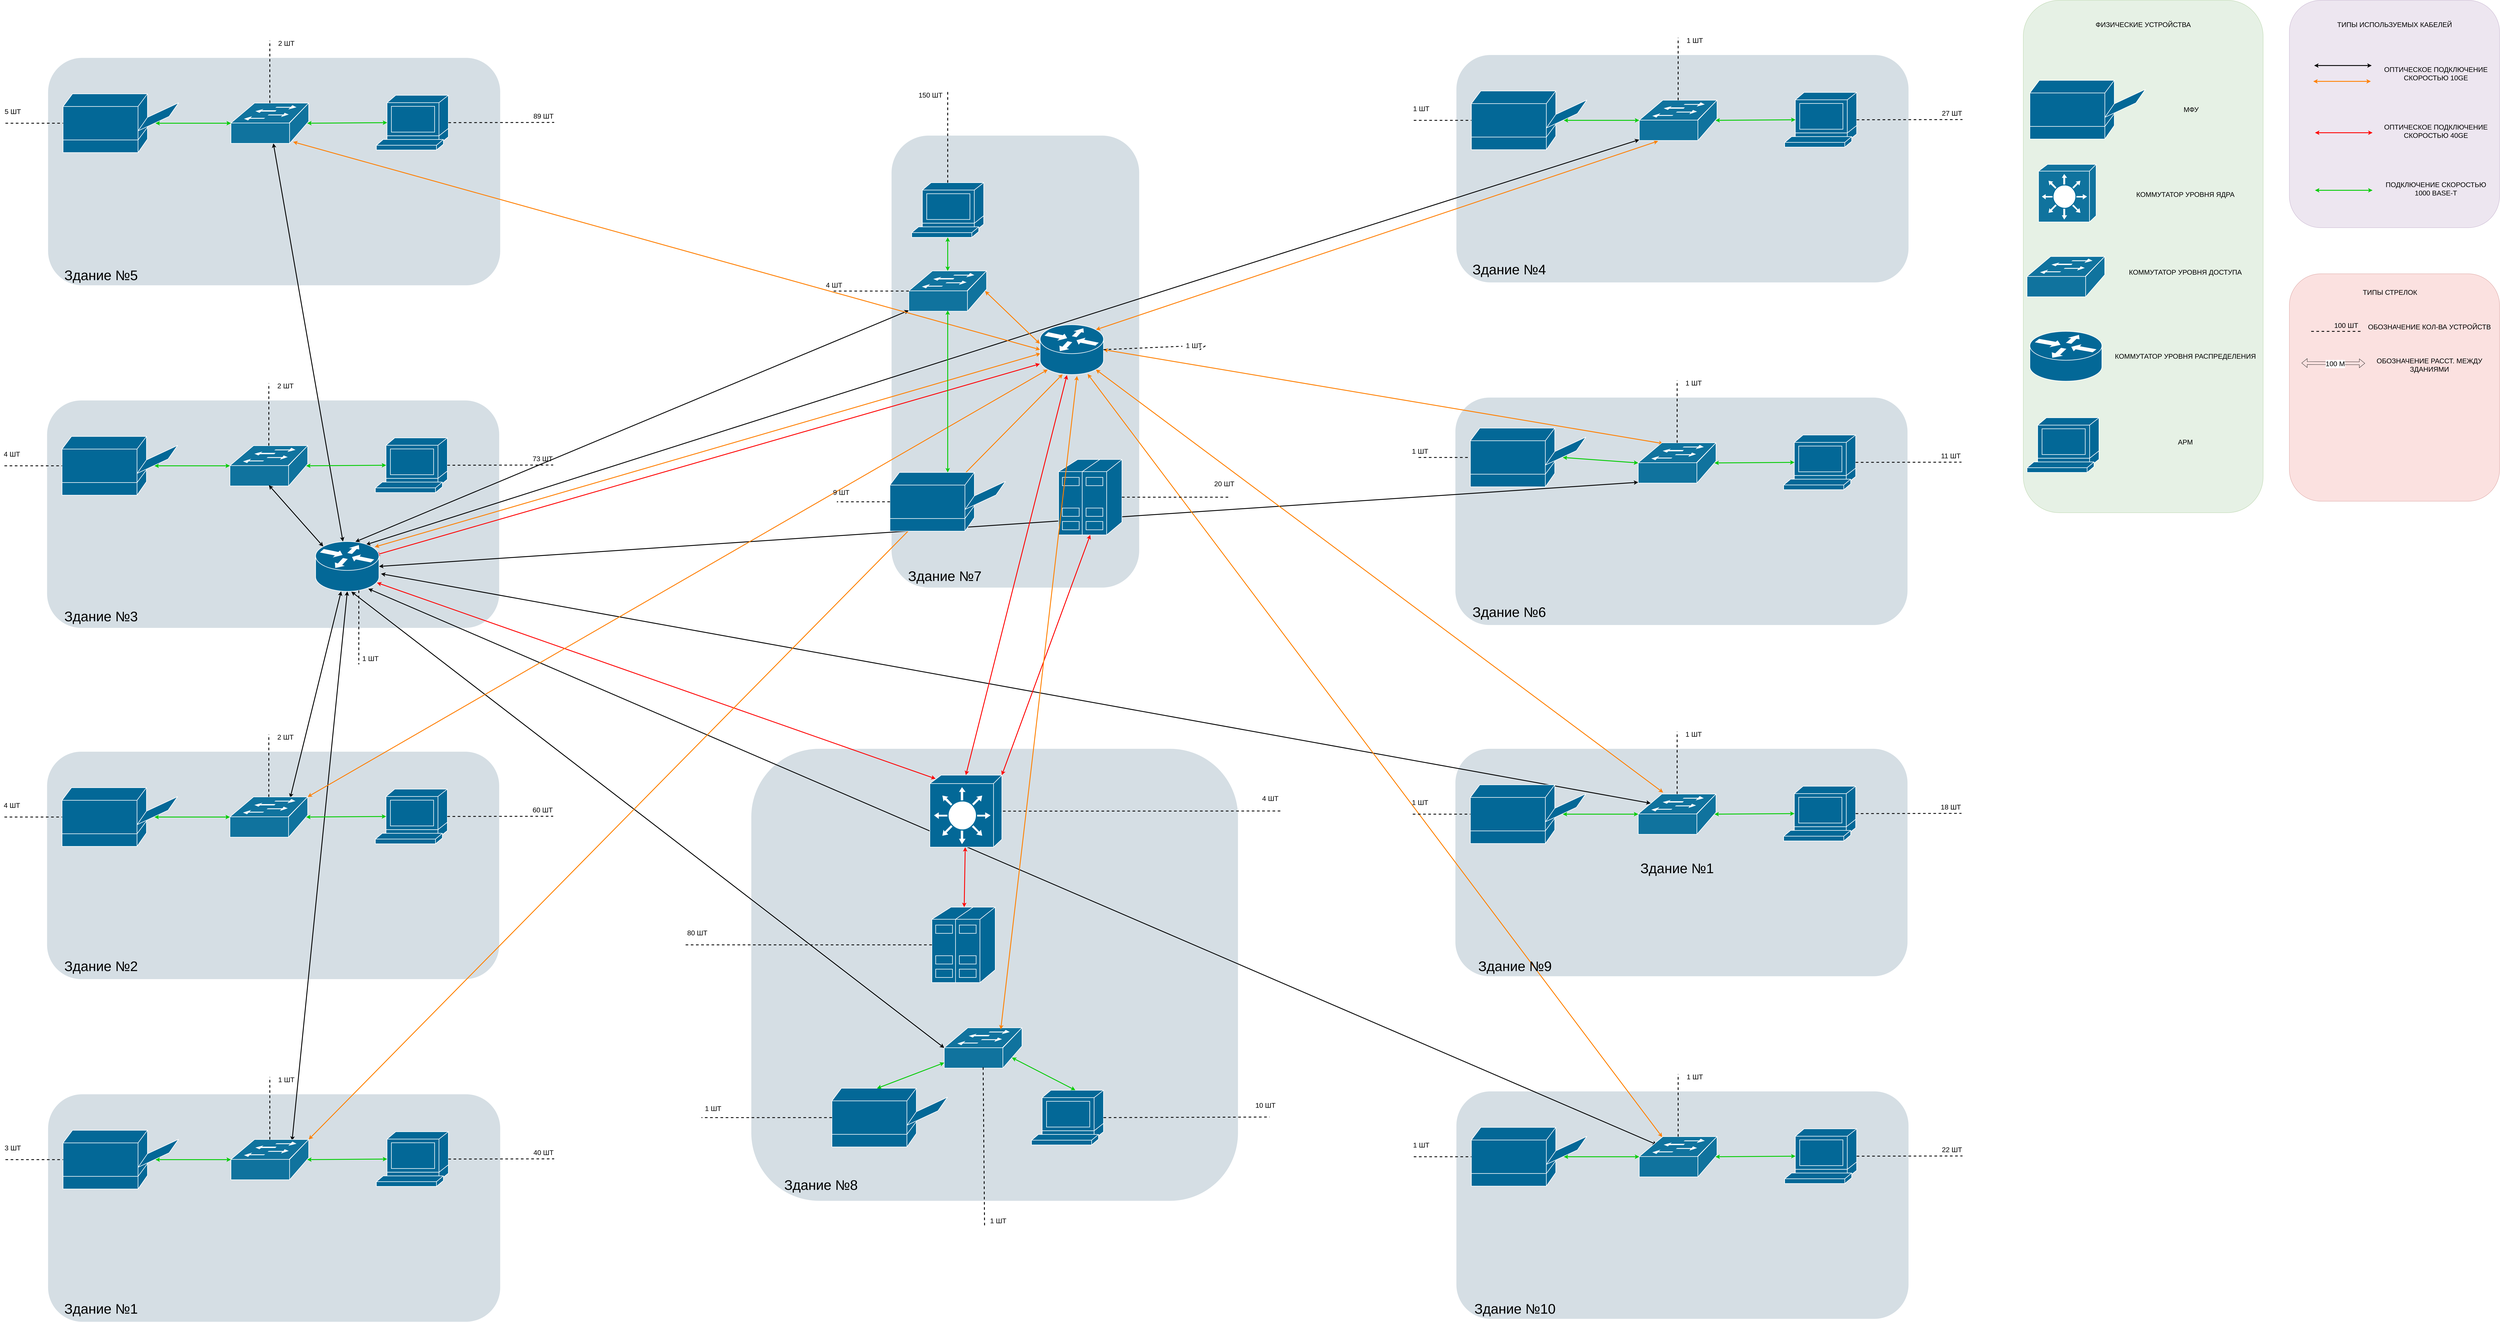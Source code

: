 <mxfile version="24.4.10" type="github">
  <diagram name="Страница — 1" id="2iGDmq69TocVkluDc-hZ">
    <mxGraphModel dx="5105" dy="7571" grid="1" gridSize="10" guides="1" tooltips="1" connect="1" arrows="1" fold="1" page="1" pageScale="1" pageWidth="827" pageHeight="1169" math="0" shadow="0">
      <root>
        <mxCell id="0" />
        <mxCell id="1" parent="0" />
        <mxCell id="IxlKl4qlkEuzMQOGx4Rx-59" value="" style="rounded=1;whiteSpace=wrap;html=1;strokeColor=none;fillColor=#BAC8D3;fontSize=24;fontColor=#23445D;align=center;opacity=60;" vertex="1" parent="1">
          <mxGeometry x="4847.5" y="300" width="1570" height="790" as="geometry" />
        </mxCell>
        <mxCell id="IxlKl4qlkEuzMQOGx4Rx-31" value="" style="rounded=1;whiteSpace=wrap;html=1;strokeColor=none;fillColor=#BAC8D3;fontSize=24;fontColor=#23445D;align=center;opacity=60;" vertex="1" parent="1">
          <mxGeometry x="4847.5" y="-920" width="1570" height="790" as="geometry" />
        </mxCell>
        <mxCell id="IxlKl4qlkEuzMQOGx4Rx-45" value="" style="rounded=1;whiteSpace=wrap;html=1;strokeColor=none;fillColor=#BAC8D3;fontSize=24;fontColor=#23445D;align=center;opacity=60;" vertex="1" parent="1">
          <mxGeometry x="4851" y="-2110" width="1570" height="790" as="geometry" />
        </mxCell>
        <mxCell id="IxlKl4qlkEuzMQOGx4Rx-73" value="" style="rounded=1;whiteSpace=wrap;html=1;strokeColor=none;fillColor=#BAC8D3;fontSize=24;fontColor=#23445D;align=center;opacity=60;" vertex="1" parent="1">
          <mxGeometry x="4851" y="1490" width="1570" height="790" as="geometry" />
        </mxCell>
        <mxCell id="IxlKl4qlkEuzMQOGx4Rx-143" value="" style="rounded=1;whiteSpace=wrap;html=1;strokeColor=none;fillColor=#BAC8D3;fontSize=24;fontColor=#23445D;align=center;opacity=60;" vertex="1" parent="1">
          <mxGeometry x="9738" y="-930" width="1570" height="790" as="geometry" />
        </mxCell>
        <mxCell id="IxlKl4qlkEuzMQOGx4Rx-157" value="" style="rounded=1;whiteSpace=wrap;html=1;strokeColor=none;fillColor=#BAC8D3;fontSize=24;fontColor=#23445D;align=center;opacity=60;" vertex="1" parent="1">
          <mxGeometry x="9741.5" y="-2120" width="1570" height="790" as="geometry" />
        </mxCell>
        <mxCell id="IxlKl4qlkEuzMQOGx4Rx-171" value="" style="rounded=1;whiteSpace=wrap;html=1;strokeColor=none;fillColor=#BAC8D3;fontSize=24;fontColor=#23445D;align=center;opacity=60;" vertex="1" parent="1">
          <mxGeometry x="9738" y="290" width="1570" height="790" as="geometry" />
        </mxCell>
        <mxCell id="IxlKl4qlkEuzMQOGx4Rx-185" value="" style="rounded=1;whiteSpace=wrap;html=1;strokeColor=none;fillColor=#BAC8D3;fontSize=24;fontColor=#23445D;align=center;opacity=60;" vertex="1" parent="1">
          <mxGeometry x="9741.5" y="1480" width="1570" height="790" as="geometry" />
        </mxCell>
        <mxCell id="IxlKl4qlkEuzMQOGx4Rx-202" value="" style="rounded=1;whiteSpace=wrap;html=1;strokeColor=none;fillColor=#BAC8D3;fontSize=24;fontColor=#23445D;align=center;opacity=60;direction=south;" vertex="1" parent="1">
          <mxGeometry x="7293" y="290" width="1690" height="1570" as="geometry" />
        </mxCell>
        <mxCell id="IxlKl4qlkEuzMQOGx4Rx-220" value="" style="rounded=1;whiteSpace=wrap;html=1;strokeColor=none;fillColor=#BAC8D3;fontSize=24;fontColor=#23445D;align=center;opacity=60;direction=south;" vertex="1" parent="1">
          <mxGeometry x="7780" y="-1840" width="860" height="1570" as="geometry" />
        </mxCell>
        <mxCell id="IxlKl4qlkEuzMQOGx4Rx-254" value="" style="endArrow=classic;startArrow=classic;html=1;rounded=0;strokeWidth=3;entryX=0.5;entryY=1;entryDx=0;entryDy=0;entryPerimeter=0;exitX=0.786;exitY=0.031;exitDx=0;exitDy=0;exitPerimeter=0;" edge="1" parent="1" source="IxlKl4qlkEuzMQOGx4Rx-74" target="IxlKl4qlkEuzMQOGx4Rx-240">
          <mxGeometry width="50" height="50" relative="1" as="geometry">
            <mxPoint x="5693" y="1630" as="sourcePoint" />
            <mxPoint x="6760" y="320" as="targetPoint" />
          </mxGeometry>
        </mxCell>
        <mxCell id="IxlKl4qlkEuzMQOGx4Rx-255" value="" style="endArrow=classic;startArrow=classic;html=1;rounded=0;strokeWidth=3;exitX=0.775;exitY=0.023;exitDx=0;exitDy=0;exitPerimeter=0;" edge="1" parent="1" source="IxlKl4qlkEuzMQOGx4Rx-60" target="IxlKl4qlkEuzMQOGx4Rx-240">
          <mxGeometry width="50" height="50" relative="1" as="geometry">
            <mxPoint x="5430" y="1598" as="sourcePoint" />
            <mxPoint x="5622" y="-310" as="targetPoint" />
          </mxGeometry>
        </mxCell>
        <mxCell id="IxlKl4qlkEuzMQOGx4Rx-256" value="" style="endArrow=classic;startArrow=classic;html=1;rounded=0;strokeWidth=3;" edge="1" parent="1" source="IxlKl4qlkEuzMQOGx4Rx-240" target="IxlKl4qlkEuzMQOGx4Rx-46">
          <mxGeometry width="50" height="50" relative="1" as="geometry">
            <mxPoint x="5929.997" y="-419.86" as="sourcePoint" />
            <mxPoint x="5691.06" y="-1803.0" as="targetPoint" />
          </mxGeometry>
        </mxCell>
        <mxCell id="IxlKl4qlkEuzMQOGx4Rx-242" value="" style="endArrow=classic;startArrow=classic;html=1;rounded=0;strokeColor=#FF0000;strokeWidth=3;" edge="1" parent="1">
          <mxGeometry width="50" height="50" relative="1" as="geometry">
            <mxPoint x="8295" y="-1047" as="sourcePoint" />
            <mxPoint x="5988" y="-383" as="targetPoint" />
          </mxGeometry>
        </mxCell>
        <mxCell id="IxlKl4qlkEuzMQOGx4Rx-243" value="" style="endArrow=classic;startArrow=classic;html=1;rounded=0;strokeColor=#FF0000;strokeWidth=3;exitX=0.08;exitY=0.05;exitDx=0;exitDy=0;exitPerimeter=0;" edge="1" parent="1" source="IxlKl4qlkEuzMQOGx4Rx-214">
          <mxGeometry width="50" height="50" relative="1" as="geometry">
            <mxPoint x="8308.8" y="-1013.0" as="sourcePoint" />
            <mxPoint x="5993" y="-287" as="targetPoint" />
          </mxGeometry>
        </mxCell>
        <mxCell id="IxlKl4qlkEuzMQOGx4Rx-257" value="" style="endArrow=classic;startArrow=classic;html=1;rounded=0;strokeWidth=3;entryX=0;entryY=0.98;entryDx=0;entryDy=0;entryPerimeter=0;" edge="1" parent="1" target="IxlKl4qlkEuzMQOGx4Rx-158">
          <mxGeometry width="50" height="50" relative="1" as="geometry">
            <mxPoint x="5955" y="-419" as="sourcePoint" />
            <mxPoint x="5643" y="-1803" as="targetPoint" />
          </mxGeometry>
        </mxCell>
        <mxCell id="IxlKl4qlkEuzMQOGx4Rx-258" value="" style="endArrow=classic;startArrow=classic;html=1;rounded=0;strokeWidth=3;entryX=0;entryY=0.98;entryDx=0;entryDy=0;entryPerimeter=0;exitX=1;exitY=0.5;exitDx=0;exitDy=0;exitPerimeter=0;" edge="1" parent="1" source="IxlKl4qlkEuzMQOGx4Rx-240" target="IxlKl4qlkEuzMQOGx4Rx-144">
          <mxGeometry width="50" height="50" relative="1" as="geometry">
            <mxPoint x="5900" y="-420" as="sourcePoint" />
            <mxPoint x="10387" y="-1816" as="targetPoint" />
          </mxGeometry>
        </mxCell>
        <mxCell id="IxlKl4qlkEuzMQOGx4Rx-260" value="" style="endArrow=classic;startArrow=classic;html=1;rounded=0;strokeWidth=3;entryX=0;entryY=0.98;entryDx=0;entryDy=0;entryPerimeter=0;" edge="1" parent="1" target="IxlKl4qlkEuzMQOGx4Rx-221">
          <mxGeometry width="50" height="50" relative="1" as="geometry">
            <mxPoint x="5918" y="-429" as="sourcePoint" />
            <mxPoint x="5628" y="-616" as="targetPoint" />
          </mxGeometry>
        </mxCell>
        <mxCell id="IxlKl4qlkEuzMQOGx4Rx-261" value="" style="endArrow=classic;startArrow=classic;html=1;rounded=0;strokeWidth=3;exitX=0;exitY=0.5;exitDx=0;exitDy=0;exitPerimeter=0;" edge="1" parent="1" source="IxlKl4qlkEuzMQOGx4Rx-204">
          <mxGeometry width="50" height="50" relative="1" as="geometry">
            <mxPoint x="5702" y="470" as="sourcePoint" />
            <mxPoint x="5904" y="-256" as="targetPoint" />
          </mxGeometry>
        </mxCell>
        <mxCell id="IxlKl4qlkEuzMQOGx4Rx-262" value="" style="endArrow=classic;startArrow=classic;html=1;rounded=0;strokeWidth=3;exitX=0.16;exitY=0.23;exitDx=0;exitDy=0;exitPerimeter=0;" edge="1" parent="1" source="IxlKl4qlkEuzMQOGx4Rx-172">
          <mxGeometry width="50" height="50" relative="1" as="geometry">
            <mxPoint x="5708" y="1661" as="sourcePoint" />
            <mxPoint x="6007" y="-318" as="targetPoint" />
          </mxGeometry>
        </mxCell>
        <mxCell id="IxlKl4qlkEuzMQOGx4Rx-263" value="" style="endArrow=classic;startArrow=classic;html=1;rounded=0;strokeWidth=3;" edge="1" parent="1">
          <mxGeometry width="50" height="50" relative="1" as="geometry">
            <mxPoint x="10438" y="1665" as="sourcePoint" />
            <mxPoint x="5963" y="-266" as="targetPoint" />
          </mxGeometry>
        </mxCell>
        <mxCell id="IxlKl4qlkEuzMQOGx4Rx-268" value="" style="endArrow=classic;startArrow=classic;html=1;rounded=0;strokeWidth=3;fillColor=#ffcd28;gradientColor=#ffa500;strokeColor=#FF8000;exitX=0.799;exitY=0.962;exitDx=0;exitDy=0;exitPerimeter=0;entryX=0;entryY=0.5;entryDx=0;entryDy=0;entryPerimeter=0;" edge="1" parent="1" source="IxlKl4qlkEuzMQOGx4Rx-46" target="IxlKl4qlkEuzMQOGx4Rx-231">
          <mxGeometry width="50" height="50" relative="1" as="geometry">
            <mxPoint x="8115" y="-1280" as="sourcePoint" />
            <mxPoint x="8288" y="-1106" as="targetPoint" />
          </mxGeometry>
        </mxCell>
        <mxCell id="IxlKl4qlkEuzMQOGx4Rx-269" value="" style="endArrow=classic;startArrow=classic;html=1;rounded=0;strokeWidth=3;fillColor=#ffcd28;gradientColor=#ffa500;strokeColor=#FF8000;" edge="1" parent="1">
          <mxGeometry width="50" height="50" relative="1" as="geometry">
            <mxPoint x="5985" y="-411" as="sourcePoint" />
            <mxPoint x="8297" y="-1083" as="targetPoint" />
          </mxGeometry>
        </mxCell>
        <mxCell id="IxlKl4qlkEuzMQOGx4Rx-270" value="" style="endArrow=classic;startArrow=classic;html=1;rounded=0;strokeWidth=3;fillColor=#ffcd28;gradientColor=#ffa500;strokeColor=#FF8000;exitX=1;exitY=0;exitDx=0;exitDy=0;exitPerimeter=0;entryX=0.12;entryY=0.9;entryDx=0;entryDy=0;entryPerimeter=0;" edge="1" parent="1" source="IxlKl4qlkEuzMQOGx4Rx-60" target="IxlKl4qlkEuzMQOGx4Rx-231">
          <mxGeometry width="50" height="50" relative="1" as="geometry">
            <mxPoint x="7410" y="-371.5" as="sourcePoint" />
            <mxPoint x="7600" y="-188.5" as="targetPoint" />
          </mxGeometry>
        </mxCell>
        <mxCell id="IxlKl4qlkEuzMQOGx4Rx-271" value="" style="endArrow=classic;startArrow=classic;html=1;rounded=0;strokeWidth=3;fillColor=#ffcd28;gradientColor=#ffa500;strokeColor=#FF8000;exitX=1;exitY=0;exitDx=0;exitDy=0;exitPerimeter=0;" edge="1" parent="1" source="IxlKl4qlkEuzMQOGx4Rx-74">
          <mxGeometry width="50" height="50" relative="1" as="geometry">
            <mxPoint x="5763" y="467" as="sourcePoint" />
            <mxPoint x="8374" y="-1011" as="targetPoint" />
          </mxGeometry>
        </mxCell>
        <mxCell id="IxlKl4qlkEuzMQOGx4Rx-273" value="" style="endArrow=classic;startArrow=classic;html=1;rounded=0;strokeWidth=3;fillColor=#ffcd28;gradientColor=#ffa500;strokeColor=#FF8000;exitX=0.88;exitY=0.1;exitDx=0;exitDy=0;exitPerimeter=0;entryX=0.243;entryY=1.014;entryDx=0;entryDy=0;entryPerimeter=0;" edge="1" parent="1" source="IxlKl4qlkEuzMQOGx4Rx-231" target="IxlKl4qlkEuzMQOGx4Rx-158">
          <mxGeometry width="50" height="50" relative="1" as="geometry">
            <mxPoint x="8115" y="-1290" as="sourcePoint" />
            <mxPoint x="9560" y="-1960" as="targetPoint" />
          </mxGeometry>
        </mxCell>
        <mxCell id="IxlKl4qlkEuzMQOGx4Rx-274" value="" style="endArrow=classic;startArrow=classic;html=1;rounded=0;strokeWidth=3;fillColor=#ffcd28;gradientColor=#ffa500;strokeColor=#FF8000;exitX=1;exitY=0.5;exitDx=0;exitDy=0;exitPerimeter=0;entryX=0.322;entryY=0.021;entryDx=0;entryDy=0;entryPerimeter=0;" edge="1" parent="1" source="IxlKl4qlkEuzMQOGx4Rx-231" target="IxlKl4qlkEuzMQOGx4Rx-144">
          <mxGeometry width="50" height="50" relative="1" as="geometry">
            <mxPoint x="8500" y="-1156" as="sourcePoint" />
            <mxPoint x="10452" y="-1811" as="targetPoint" />
          </mxGeometry>
        </mxCell>
        <mxCell id="IxlKl4qlkEuzMQOGx4Rx-275" value="" style="endArrow=classic;startArrow=classic;html=1;rounded=0;strokeWidth=3;fillColor=#ffcd28;gradientColor=#ffa500;strokeColor=#FF8000;exitX=0.88;exitY=0.9;exitDx=0;exitDy=0;exitPerimeter=0;entryX=0.32;entryY=-0.037;entryDx=0;entryDy=0;entryPerimeter=0;" edge="1" parent="1" source="IxlKl4qlkEuzMQOGx4Rx-231" target="IxlKl4qlkEuzMQOGx4Rx-172">
          <mxGeometry width="50" height="50" relative="1" as="geometry">
            <mxPoint x="8526" y="-1086" as="sourcePoint" />
            <mxPoint x="10470" y="-760" as="targetPoint" />
          </mxGeometry>
        </mxCell>
        <mxCell id="IxlKl4qlkEuzMQOGx4Rx-276" value="" style="endArrow=classic;startArrow=classic;html=1;rounded=0;strokeWidth=3;fillColor=#ffcd28;gradientColor=#ffa500;strokeColor=#FF8000;entryX=0.296;entryY=0.014;entryDx=0;entryDy=0;entryPerimeter=0;" edge="1" parent="1" target="IxlKl4qlkEuzMQOGx4Rx-186">
          <mxGeometry width="50" height="50" relative="1" as="geometry">
            <mxPoint x="8461" y="-1012" as="sourcePoint" />
            <mxPoint x="10469" y="452" as="targetPoint" />
          </mxGeometry>
        </mxCell>
        <mxCell id="OsrXYmDs21O4-yx2xXHt-127" value="" style="rounded=1;whiteSpace=wrap;html=1;strokeColor=#b85450;fillColor=#f8cecc;fontSize=24;align=center;opacity=60;" parent="1" vertex="1">
          <mxGeometry x="12634" y="-1360" width="730" height="790" as="geometry" />
        </mxCell>
        <mxCell id="OsrXYmDs21O4-yx2xXHt-81" value="" style="endArrow=none;dashed=1;html=1;rounded=0;strokeWidth=3;" parent="1" edge="1">
          <mxGeometry width="50" height="50" relative="1" as="geometry">
            <mxPoint x="12710" y="-1160" as="sourcePoint" />
            <mxPoint x="12890" y="-1160" as="targetPoint" />
          </mxGeometry>
        </mxCell>
        <mxCell id="OsrXYmDs21O4-yx2xXHt-82" value="100 ШТ" style="text;html=1;align=center;verticalAlign=middle;resizable=0;points=[];autosize=1;strokeColor=none;fillColor=none;fontSize=24;" parent="1" vertex="1">
          <mxGeometry x="12775.75" y="-1200" width="110" height="40" as="geometry" />
        </mxCell>
        <mxCell id="OsrXYmDs21O4-yx2xXHt-105" value="" style="rounded=1;whiteSpace=wrap;html=1;strokeColor=#82b366;fillColor=#d5e8d4;fontSize=24;align=center;opacity=60;" parent="1" vertex="1">
          <mxGeometry x="11710" y="-2310" width="833" height="1780" as="geometry" />
        </mxCell>
        <mxCell id="OsrXYmDs21O4-yx2xXHt-106" value="" style="shape=mxgraph.cisco.switches.layer_3_switch;html=1;dashed=0;fillColor=#10739E;strokeColor=#ffffff;strokeWidth=2;verticalLabelPosition=bottom;verticalAlign=top;fontFamily=Helvetica;fontSize=36;fontColor=#FFB366" parent="1" vertex="1">
          <mxGeometry x="11763" y="-1740" width="200" height="200" as="geometry" />
        </mxCell>
        <mxCell id="OsrXYmDs21O4-yx2xXHt-107" value="" style="shape=mxgraph.cisco.switches.workgroup_switch;html=1;dashed=0;fillColor=#10739E;strokeColor=#ffffff;strokeWidth=2;verticalLabelPosition=bottom;verticalAlign=top;fontFamily=Helvetica;fontSize=36;fontColor=#FFB366" parent="1" vertex="1">
          <mxGeometry x="11723" y="-1420" width="270" height="140" as="geometry" />
        </mxCell>
        <mxCell id="OsrXYmDs21O4-yx2xXHt-108" value="" style="shape=mxgraph.cisco.routers.router;sketch=0;html=1;pointerEvents=1;dashed=0;fillColor=#036897;strokeColor=#ffffff;strokeWidth=2;verticalLabelPosition=bottom;verticalAlign=top;align=center;outlineConnect=0;" parent="1" vertex="1">
          <mxGeometry x="11733" y="-1160" width="250" height="173" as="geometry" />
        </mxCell>
        <mxCell id="OsrXYmDs21O4-yx2xXHt-109" value="" style="shape=mxgraph.cisco.computers_and_peripherals.terminal;sketch=0;html=1;pointerEvents=1;dashed=0;fillColor=#036897;strokeColor=#ffffff;strokeWidth=2;verticalLabelPosition=bottom;verticalAlign=top;align=center;outlineConnect=0;" parent="1" vertex="1">
          <mxGeometry x="11723" y="-860" width="250" height="190" as="geometry" />
        </mxCell>
        <mxCell id="OsrXYmDs21O4-yx2xXHt-110" value="" style="shape=mxgraph.cisco.computers_and_peripherals.printer;sketch=0;html=1;pointerEvents=1;dashed=0;fillColor=#036897;strokeColor=#ffffff;strokeWidth=2;verticalLabelPosition=bottom;verticalAlign=top;align=center;outlineConnect=0;" parent="1" vertex="1">
          <mxGeometry x="11733" y="-2032" width="401" height="204" as="geometry" />
        </mxCell>
        <mxCell id="OsrXYmDs21O4-yx2xXHt-111" value="МФУ" style="text;html=1;strokeColor=none;fillColor=none;align=center;verticalAlign=middle;whiteSpace=wrap;rounded=0;fontSize=24;" parent="1" vertex="1">
          <mxGeometry x="12263" y="-1945" width="60" height="30" as="geometry" />
        </mxCell>
        <mxCell id="OsrXYmDs21O4-yx2xXHt-112" value="КОММУТАТОР УРОВНЯ ЯДРА" style="text;html=1;strokeColor=none;fillColor=none;align=center;verticalAlign=middle;whiteSpace=wrap;rounded=0;fontSize=24;" parent="1" vertex="1">
          <mxGeometry x="12053" y="-1650" width="440" height="30" as="geometry" />
        </mxCell>
        <mxCell id="OsrXYmDs21O4-yx2xXHt-113" value="КОММУТАТОР УРОВНЯ ДОСТУПА" style="text;html=1;strokeColor=none;fillColor=none;align=center;verticalAlign=middle;whiteSpace=wrap;rounded=0;fontSize=24;" parent="1" vertex="1">
          <mxGeometry x="12053" y="-1380" width="440" height="30" as="geometry" />
        </mxCell>
        <mxCell id="OsrXYmDs21O4-yx2xXHt-114" value="КОММУТАТОР УРОВНЯ РАСПРЕДЕЛЕНИЯ" style="text;html=1;strokeColor=none;fillColor=none;align=center;verticalAlign=middle;whiteSpace=wrap;rounded=0;fontSize=24;" parent="1" vertex="1">
          <mxGeometry x="12023" y="-1088.5" width="500" height="30" as="geometry" />
        </mxCell>
        <mxCell id="OsrXYmDs21O4-yx2xXHt-115" value="АРМ" style="text;html=1;strokeColor=none;fillColor=none;align=center;verticalAlign=middle;whiteSpace=wrap;rounded=0;fontSize=24;" parent="1" vertex="1">
          <mxGeometry x="12243" y="-790" width="60" height="30" as="geometry" />
        </mxCell>
        <mxCell id="OsrXYmDs21O4-yx2xXHt-116" value="ФИЗИЧЕСКИЕ УСТРОЙСТВА" style="text;html=1;strokeColor=none;fillColor=none;align=center;verticalAlign=middle;whiteSpace=wrap;rounded=0;fontSize=24;" parent="1" vertex="1">
          <mxGeometry x="11903.25" y="-2240" width="446.5" height="30" as="geometry" />
        </mxCell>
        <mxCell id="OsrXYmDs21O4-yx2xXHt-117" value="" style="rounded=1;whiteSpace=wrap;html=1;strokeColor=#9673a6;fillColor=#e1d5e7;fontSize=24;align=center;opacity=60;" parent="1" vertex="1">
          <mxGeometry x="12634" y="-2310" width="730" height="790" as="geometry" />
        </mxCell>
        <mxCell id="OsrXYmDs21O4-yx2xXHt-118" value="ТИПЫ ИСПОЛЬЗУЕМЫХ КАБЕЛЕЙ" style="text;html=1;strokeColor=none;fillColor=none;align=center;verticalAlign=middle;whiteSpace=wrap;rounded=0;fontSize=24;" parent="1" vertex="1">
          <mxGeometry x="12775.75" y="-2240" width="446.5" height="30" as="geometry" />
        </mxCell>
        <mxCell id="OsrXYmDs21O4-yx2xXHt-120" value="" style="endArrow=classic;startArrow=classic;html=1;rounded=0;strokeWidth=3;" parent="1" edge="1">
          <mxGeometry width="50" height="50" relative="1" as="geometry">
            <mxPoint x="12720" y="-2083.33" as="sourcePoint" />
            <mxPoint x="12920" y="-2083.33" as="targetPoint" />
          </mxGeometry>
        </mxCell>
        <mxCell id="OsrXYmDs21O4-yx2xXHt-122" value="" style="endArrow=classic;startArrow=classic;html=1;rounded=0;strokeWidth=3;strokeColor=#00CC00;" parent="1" edge="1">
          <mxGeometry width="50" height="50" relative="1" as="geometry">
            <mxPoint x="12723" y="-1650" as="sourcePoint" />
            <mxPoint x="12923" y="-1650" as="targetPoint" />
          </mxGeometry>
        </mxCell>
        <mxCell id="OsrXYmDs21O4-yx2xXHt-123" value="" style="endArrow=classic;startArrow=classic;html=1;rounded=0;strokeWidth=3;strokeColor=#FF0000;" parent="1" edge="1">
          <mxGeometry width="50" height="50" relative="1" as="geometry">
            <mxPoint x="12723" y="-1850" as="sourcePoint" />
            <mxPoint x="12923" y="-1850" as="targetPoint" />
          </mxGeometry>
        </mxCell>
        <mxCell id="OsrXYmDs21O4-yx2xXHt-124" value="ПОДКЛЮЧЕНИЕ СКОРОСТЬЮ 1000 BASE-T" style="text;html=1;strokeColor=none;fillColor=none;align=center;verticalAlign=middle;whiteSpace=wrap;rounded=0;fontSize=24;" parent="1" vertex="1">
          <mxGeometry x="12943" y="-1670" width="400" height="30" as="geometry" />
        </mxCell>
        <mxCell id="OsrXYmDs21O4-yx2xXHt-125" value="ОПТИЧЕСКОЕ ПОДКЛЮЧЕНИЕ СКОРОСТЬЮ 40GE" style="text;html=1;strokeColor=none;fillColor=none;align=center;verticalAlign=middle;whiteSpace=wrap;rounded=0;fontSize=24;" parent="1" vertex="1">
          <mxGeometry x="12943" y="-1870" width="400" height="30" as="geometry" />
        </mxCell>
        <mxCell id="OsrXYmDs21O4-yx2xXHt-126" value="ОПТИЧЕСКОЕ ПОДКЛЮЧЕНИЕ СКОРОСТЬЮ 10GE" style="text;html=1;strokeColor=none;fillColor=none;align=center;verticalAlign=middle;whiteSpace=wrap;rounded=0;fontSize=24;" parent="1" vertex="1">
          <mxGeometry x="12943" y="-2070" width="400" height="30" as="geometry" />
        </mxCell>
        <mxCell id="OsrXYmDs21O4-yx2xXHt-128" value="ТИПЫ СТРЕЛОК" style="text;html=1;strokeColor=none;fillColor=none;align=center;verticalAlign=middle;whiteSpace=wrap;rounded=0;fontSize=24;" parent="1" vertex="1">
          <mxGeometry x="12760" y="-1310" width="446.5" height="30" as="geometry" />
        </mxCell>
        <mxCell id="OsrXYmDs21O4-yx2xXHt-129" value="ОБОЗНАЧЕНИЕ КОЛ-ВА УСТРОЙСТВ" style="text;html=1;strokeColor=none;fillColor=none;align=center;verticalAlign=middle;whiteSpace=wrap;rounded=0;fontSize=24;" parent="1" vertex="1">
          <mxGeometry x="12896.5" y="-1190" width="446.5" height="30" as="geometry" />
        </mxCell>
        <mxCell id="OsrXYmDs21O4-yx2xXHt-131" value="" style="shape=flexArrow;endArrow=classic;startArrow=classic;html=1;rounded=0;exitX=0.75;exitY=0;exitDx=0;exitDy=0;strokeWidth=1;" parent="1" edge="1">
          <mxGeometry width="100" height="100" relative="1" as="geometry">
            <mxPoint x="12676.5" y="-1050" as="sourcePoint" />
            <mxPoint x="12896.5" y="-1049" as="targetPoint" />
          </mxGeometry>
        </mxCell>
        <mxCell id="OsrXYmDs21O4-yx2xXHt-132" value="100 М" style="edgeLabel;html=1;align=center;verticalAlign=middle;resizable=0;points=[];fontSize=24;" parent="OsrXYmDs21O4-yx2xXHt-131" vertex="1" connectable="0">
          <mxGeometry x="0.058" y="-2" relative="1" as="geometry">
            <mxPoint as="offset" />
          </mxGeometry>
        </mxCell>
        <mxCell id="OsrXYmDs21O4-yx2xXHt-133" value="ОБОЗНАЧЕНИЕ РАССТ. МЕЖДУ ЗДАНИЯМИ" style="text;html=1;strokeColor=none;fillColor=none;align=center;verticalAlign=middle;whiteSpace=wrap;rounded=0;fontSize=24;" parent="1" vertex="1">
          <mxGeometry x="12896.5" y="-1058.5" width="446.5" height="30" as="geometry" />
        </mxCell>
        <mxCell id="IxlKl4qlkEuzMQOGx4Rx-32" value="" style="shape=mxgraph.cisco.switches.workgroup_switch;html=1;dashed=0;fillColor=#10739E;strokeColor=#ffffff;strokeWidth=2;verticalLabelPosition=bottom;verticalAlign=top;fontFamily=Helvetica;fontSize=36;fontColor=#FFB366" vertex="1" parent="1">
          <mxGeometry x="5482.5" y="-763" width="270" height="140" as="geometry" />
        </mxCell>
        <mxCell id="IxlKl4qlkEuzMQOGx4Rx-33" value="" style="shape=mxgraph.cisco.computers_and_peripherals.printer;sketch=0;html=1;pointerEvents=1;dashed=0;fillColor=#036897;strokeColor=#ffffff;strokeWidth=2;verticalLabelPosition=bottom;verticalAlign=top;align=center;outlineConnect=0;" vertex="1" parent="1">
          <mxGeometry x="4899.5" y="-795" width="401" height="204" as="geometry" />
        </mxCell>
        <mxCell id="IxlKl4qlkEuzMQOGx4Rx-34" value="" style="shape=mxgraph.cisco.computers_and_peripherals.terminal;sketch=0;html=1;pointerEvents=1;dashed=0;fillColor=#036897;strokeColor=#ffffff;strokeWidth=2;verticalLabelPosition=bottom;verticalAlign=top;align=center;outlineConnect=0;" vertex="1" parent="1">
          <mxGeometry x="5987.5" y="-790" width="250" height="190" as="geometry" />
        </mxCell>
        <mxCell id="IxlKl4qlkEuzMQOGx4Rx-35" value="" style="endArrow=classic;startArrow=classic;html=1;rounded=0;entryX=0.15;entryY=0.5;entryDx=0;entryDy=0;entryPerimeter=0;exitX=0.98;exitY=0.5;exitDx=0;exitDy=0;exitPerimeter=0;strokeWidth=3;strokeColor=#00CC00;" edge="1" parent="1" source="IxlKl4qlkEuzMQOGx4Rx-32" target="IxlKl4qlkEuzMQOGx4Rx-34">
          <mxGeometry width="50" height="50" relative="1" as="geometry">
            <mxPoint x="5907.5" y="-990" as="sourcePoint" />
            <mxPoint x="5957.5" y="-1040" as="targetPoint" />
          </mxGeometry>
        </mxCell>
        <mxCell id="IxlKl4qlkEuzMQOGx4Rx-36" value="" style="endArrow=classic;startArrow=classic;html=1;rounded=0;entryX=0;entryY=0.5;entryDx=0;entryDy=0;entryPerimeter=0;exitX=0.8;exitY=0.5;exitDx=0;exitDy=0;exitPerimeter=0;strokeColor=#00CC00;strokeWidth=3;" edge="1" parent="1" source="IxlKl4qlkEuzMQOGx4Rx-33" target="IxlKl4qlkEuzMQOGx4Rx-32">
          <mxGeometry width="50" height="50" relative="1" as="geometry">
            <mxPoint x="5387.5" y="-1010" as="sourcePoint" />
            <mxPoint x="5437.5" y="-1060" as="targetPoint" />
          </mxGeometry>
        </mxCell>
        <mxCell id="IxlKl4qlkEuzMQOGx4Rx-37" value="" style="endArrow=none;dashed=1;html=1;rounded=0;strokeWidth=3;exitX=1;exitY=0.5;exitDx=0;exitDy=0;exitPerimeter=0;entryX=0.916;entryY=1.032;entryDx=0;entryDy=0;entryPerimeter=0;" edge="1" parent="1" source="IxlKl4qlkEuzMQOGx4Rx-34" target="IxlKl4qlkEuzMQOGx4Rx-38">
          <mxGeometry width="50" height="50" relative="1" as="geometry">
            <mxPoint x="6507.5" y="-690" as="sourcePoint" />
            <mxPoint x="6597.5" y="-695" as="targetPoint" />
          </mxGeometry>
        </mxCell>
        <mxCell id="IxlKl4qlkEuzMQOGx4Rx-38" value="73 ШТ" style="text;html=1;align=center;verticalAlign=middle;resizable=0;points=[];autosize=1;strokeColor=none;fillColor=none;fontSize=24;" vertex="1" parent="1">
          <mxGeometry x="6522.5" y="-737" width="90" height="40" as="geometry" />
        </mxCell>
        <mxCell id="IxlKl4qlkEuzMQOGx4Rx-39" value="" style="endArrow=none;dashed=1;html=1;rounded=0;strokeWidth=3;entryX=0;entryY=0.5;entryDx=0;entryDy=0;entryPerimeter=0;" edge="1" parent="1" target="IxlKl4qlkEuzMQOGx4Rx-33">
          <mxGeometry width="50" height="50" relative="1" as="geometry">
            <mxPoint x="4699.5" y="-693" as="sourcePoint" />
            <mxPoint x="4819.5" y="-673.83" as="targetPoint" />
          </mxGeometry>
        </mxCell>
        <mxCell id="IxlKl4qlkEuzMQOGx4Rx-40" value="4 ШТ" style="text;html=1;align=center;verticalAlign=middle;resizable=0;points=[];autosize=1;strokeColor=none;fillColor=none;fontSize=24;" vertex="1" parent="1">
          <mxGeometry x="4684.5" y="-753" width="80" height="40" as="geometry" />
        </mxCell>
        <mxCell id="IxlKl4qlkEuzMQOGx4Rx-41" value="" style="endArrow=none;dashed=1;html=1;rounded=0;strokeWidth=3;exitX=0.5;exitY=0;exitDx=0;exitDy=0;exitPerimeter=0;" edge="1" parent="1" source="IxlKl4qlkEuzMQOGx4Rx-32">
          <mxGeometry width="50" height="50" relative="1" as="geometry">
            <mxPoint x="5489.5" y="-1009" as="sourcePoint" />
            <mxPoint x="5617.5" y="-980" as="targetPoint" />
          </mxGeometry>
        </mxCell>
        <mxCell id="IxlKl4qlkEuzMQOGx4Rx-42" value="2 ШТ" style="text;html=1;align=center;verticalAlign=middle;resizable=0;points=[];autosize=1;strokeColor=none;fillColor=none;fontSize=24;" vertex="1" parent="1">
          <mxGeometry x="5634.5" y="-990" width="80" height="40" as="geometry" />
        </mxCell>
        <mxCell id="IxlKl4qlkEuzMQOGx4Rx-43" value="&lt;font style=&quot;font-size: 48px;&quot;&gt;Здание №3&lt;/font&gt;" style="text;html=1;align=center;verticalAlign=middle;whiteSpace=wrap;rounded=0;" vertex="1" parent="1">
          <mxGeometry x="4810" y="-205" width="450" height="70" as="geometry" />
        </mxCell>
        <mxCell id="IxlKl4qlkEuzMQOGx4Rx-46" value="" style="shape=mxgraph.cisco.switches.workgroup_switch;html=1;dashed=0;fillColor=#10739E;strokeColor=#ffffff;strokeWidth=2;verticalLabelPosition=bottom;verticalAlign=top;fontFamily=Helvetica;fontSize=36;fontColor=#FFB366" vertex="1" parent="1">
          <mxGeometry x="5486" y="-1953" width="270" height="140" as="geometry" />
        </mxCell>
        <mxCell id="IxlKl4qlkEuzMQOGx4Rx-47" value="" style="shape=mxgraph.cisco.computers_and_peripherals.printer;sketch=0;html=1;pointerEvents=1;dashed=0;fillColor=#036897;strokeColor=#ffffff;strokeWidth=2;verticalLabelPosition=bottom;verticalAlign=top;align=center;outlineConnect=0;" vertex="1" parent="1">
          <mxGeometry x="4903" y="-1985" width="401" height="204" as="geometry" />
        </mxCell>
        <mxCell id="IxlKl4qlkEuzMQOGx4Rx-48" value="" style="shape=mxgraph.cisco.computers_and_peripherals.terminal;sketch=0;html=1;pointerEvents=1;dashed=0;fillColor=#036897;strokeColor=#ffffff;strokeWidth=2;verticalLabelPosition=bottom;verticalAlign=top;align=center;outlineConnect=0;" vertex="1" parent="1">
          <mxGeometry x="5991" y="-1980" width="250" height="190" as="geometry" />
        </mxCell>
        <mxCell id="IxlKl4qlkEuzMQOGx4Rx-49" value="" style="endArrow=classic;startArrow=classic;html=1;rounded=0;entryX=0.15;entryY=0.5;entryDx=0;entryDy=0;entryPerimeter=0;exitX=0.98;exitY=0.5;exitDx=0;exitDy=0;exitPerimeter=0;strokeWidth=3;strokeColor=#00CC00;" edge="1" parent="1" source="IxlKl4qlkEuzMQOGx4Rx-46" target="IxlKl4qlkEuzMQOGx4Rx-48">
          <mxGeometry width="50" height="50" relative="1" as="geometry">
            <mxPoint x="5911" y="-2180" as="sourcePoint" />
            <mxPoint x="5961" y="-2230" as="targetPoint" />
          </mxGeometry>
        </mxCell>
        <mxCell id="IxlKl4qlkEuzMQOGx4Rx-50" value="" style="endArrow=classic;startArrow=classic;html=1;rounded=0;entryX=0;entryY=0.5;entryDx=0;entryDy=0;entryPerimeter=0;exitX=0.8;exitY=0.5;exitDx=0;exitDy=0;exitPerimeter=0;strokeColor=#00CC00;strokeWidth=3;" edge="1" parent="1" source="IxlKl4qlkEuzMQOGx4Rx-47" target="IxlKl4qlkEuzMQOGx4Rx-46">
          <mxGeometry width="50" height="50" relative="1" as="geometry">
            <mxPoint x="5391" y="-2200" as="sourcePoint" />
            <mxPoint x="5441" y="-2250" as="targetPoint" />
          </mxGeometry>
        </mxCell>
        <mxCell id="IxlKl4qlkEuzMQOGx4Rx-51" value="" style="endArrow=none;dashed=1;html=1;rounded=0;strokeWidth=3;exitX=1;exitY=0.5;exitDx=0;exitDy=0;exitPerimeter=0;entryX=0.916;entryY=1.032;entryDx=0;entryDy=0;entryPerimeter=0;" edge="1" parent="1" source="IxlKl4qlkEuzMQOGx4Rx-48" target="IxlKl4qlkEuzMQOGx4Rx-52">
          <mxGeometry width="50" height="50" relative="1" as="geometry">
            <mxPoint x="6511" y="-1880" as="sourcePoint" />
            <mxPoint x="6601" y="-1885" as="targetPoint" />
          </mxGeometry>
        </mxCell>
        <mxCell id="IxlKl4qlkEuzMQOGx4Rx-52" value="89 ШТ" style="text;html=1;align=center;verticalAlign=middle;resizable=0;points=[];autosize=1;strokeColor=none;fillColor=none;fontSize=24;" vertex="1" parent="1">
          <mxGeometry x="6526" y="-1927" width="90" height="40" as="geometry" />
        </mxCell>
        <mxCell id="IxlKl4qlkEuzMQOGx4Rx-53" value="" style="endArrow=none;dashed=1;html=1;rounded=0;strokeWidth=3;entryX=0;entryY=0.5;entryDx=0;entryDy=0;entryPerimeter=0;" edge="1" parent="1" target="IxlKl4qlkEuzMQOGx4Rx-47">
          <mxGeometry width="50" height="50" relative="1" as="geometry">
            <mxPoint x="4703" y="-1883" as="sourcePoint" />
            <mxPoint x="4823" y="-1863.83" as="targetPoint" />
          </mxGeometry>
        </mxCell>
        <mxCell id="IxlKl4qlkEuzMQOGx4Rx-54" value="5 ШТ" style="text;html=1;align=center;verticalAlign=middle;resizable=0;points=[];autosize=1;strokeColor=none;fillColor=none;fontSize=24;" vertex="1" parent="1">
          <mxGeometry x="4688" y="-1943" width="80" height="40" as="geometry" />
        </mxCell>
        <mxCell id="IxlKl4qlkEuzMQOGx4Rx-55" value="" style="endArrow=none;dashed=1;html=1;rounded=0;strokeWidth=3;exitX=0.5;exitY=0;exitDx=0;exitDy=0;exitPerimeter=0;" edge="1" parent="1" source="IxlKl4qlkEuzMQOGx4Rx-46">
          <mxGeometry width="50" height="50" relative="1" as="geometry">
            <mxPoint x="5493" y="-2199" as="sourcePoint" />
            <mxPoint x="5621" y="-2170" as="targetPoint" />
          </mxGeometry>
        </mxCell>
        <mxCell id="IxlKl4qlkEuzMQOGx4Rx-56" value="2 ШТ" style="text;html=1;align=center;verticalAlign=middle;resizable=0;points=[];autosize=1;strokeColor=none;fillColor=none;fontSize=24;" vertex="1" parent="1">
          <mxGeometry x="5638" y="-2180" width="80" height="40" as="geometry" />
        </mxCell>
        <mxCell id="IxlKl4qlkEuzMQOGx4Rx-57" value="&lt;font style=&quot;font-size: 48px;&quot;&gt;Здание №5&lt;/font&gt;" style="text;html=1;align=center;verticalAlign=middle;whiteSpace=wrap;rounded=0;" vertex="1" parent="1">
          <mxGeometry x="4810" y="-1390" width="450" height="70" as="geometry" />
        </mxCell>
        <mxCell id="IxlKl4qlkEuzMQOGx4Rx-60" value="" style="shape=mxgraph.cisco.switches.workgroup_switch;html=1;dashed=0;fillColor=#10739E;strokeColor=#ffffff;strokeWidth=2;verticalLabelPosition=bottom;verticalAlign=top;fontFamily=Helvetica;fontSize=36;fontColor=#FFB366" vertex="1" parent="1">
          <mxGeometry x="5482.5" y="457" width="270" height="140" as="geometry" />
        </mxCell>
        <mxCell id="IxlKl4qlkEuzMQOGx4Rx-61" value="" style="shape=mxgraph.cisco.computers_and_peripherals.printer;sketch=0;html=1;pointerEvents=1;dashed=0;fillColor=#036897;strokeColor=#ffffff;strokeWidth=2;verticalLabelPosition=bottom;verticalAlign=top;align=center;outlineConnect=0;" vertex="1" parent="1">
          <mxGeometry x="4899.5" y="425" width="401" height="204" as="geometry" />
        </mxCell>
        <mxCell id="IxlKl4qlkEuzMQOGx4Rx-62" value="" style="shape=mxgraph.cisco.computers_and_peripherals.terminal;sketch=0;html=1;pointerEvents=1;dashed=0;fillColor=#036897;strokeColor=#ffffff;strokeWidth=2;verticalLabelPosition=bottom;verticalAlign=top;align=center;outlineConnect=0;" vertex="1" parent="1">
          <mxGeometry x="5987.5" y="430" width="250" height="190" as="geometry" />
        </mxCell>
        <mxCell id="IxlKl4qlkEuzMQOGx4Rx-63" value="" style="endArrow=classic;startArrow=classic;html=1;rounded=0;entryX=0.15;entryY=0.5;entryDx=0;entryDy=0;entryPerimeter=0;exitX=0.98;exitY=0.5;exitDx=0;exitDy=0;exitPerimeter=0;strokeWidth=3;strokeColor=#00CC00;" edge="1" parent="1" source="IxlKl4qlkEuzMQOGx4Rx-60" target="IxlKl4qlkEuzMQOGx4Rx-62">
          <mxGeometry width="50" height="50" relative="1" as="geometry">
            <mxPoint x="5907.5" y="230" as="sourcePoint" />
            <mxPoint x="5957.5" y="180" as="targetPoint" />
          </mxGeometry>
        </mxCell>
        <mxCell id="IxlKl4qlkEuzMQOGx4Rx-64" value="" style="endArrow=classic;startArrow=classic;html=1;rounded=0;entryX=0;entryY=0.5;entryDx=0;entryDy=0;entryPerimeter=0;exitX=0.8;exitY=0.5;exitDx=0;exitDy=0;exitPerimeter=0;strokeColor=#00CC00;strokeWidth=3;" edge="1" parent="1" source="IxlKl4qlkEuzMQOGx4Rx-61" target="IxlKl4qlkEuzMQOGx4Rx-60">
          <mxGeometry width="50" height="50" relative="1" as="geometry">
            <mxPoint x="5387.5" y="210" as="sourcePoint" />
            <mxPoint x="5437.5" y="160" as="targetPoint" />
          </mxGeometry>
        </mxCell>
        <mxCell id="IxlKl4qlkEuzMQOGx4Rx-65" value="" style="endArrow=none;dashed=1;html=1;rounded=0;strokeWidth=3;exitX=1;exitY=0.5;exitDx=0;exitDy=0;exitPerimeter=0;entryX=0.916;entryY=1.032;entryDx=0;entryDy=0;entryPerimeter=0;" edge="1" parent="1" source="IxlKl4qlkEuzMQOGx4Rx-62" target="IxlKl4qlkEuzMQOGx4Rx-66">
          <mxGeometry width="50" height="50" relative="1" as="geometry">
            <mxPoint x="6507.5" y="530" as="sourcePoint" />
            <mxPoint x="6597.5" y="525" as="targetPoint" />
          </mxGeometry>
        </mxCell>
        <mxCell id="IxlKl4qlkEuzMQOGx4Rx-66" value="60 ШТ" style="text;html=1;align=center;verticalAlign=middle;resizable=0;points=[];autosize=1;strokeColor=none;fillColor=none;fontSize=24;" vertex="1" parent="1">
          <mxGeometry x="6522.5" y="483" width="90" height="40" as="geometry" />
        </mxCell>
        <mxCell id="IxlKl4qlkEuzMQOGx4Rx-67" value="" style="endArrow=none;dashed=1;html=1;rounded=0;strokeWidth=3;entryX=0;entryY=0.5;entryDx=0;entryDy=0;entryPerimeter=0;" edge="1" parent="1" target="IxlKl4qlkEuzMQOGx4Rx-61">
          <mxGeometry width="50" height="50" relative="1" as="geometry">
            <mxPoint x="4699.5" y="527" as="sourcePoint" />
            <mxPoint x="4819.5" y="546.17" as="targetPoint" />
          </mxGeometry>
        </mxCell>
        <mxCell id="IxlKl4qlkEuzMQOGx4Rx-68" value="4 ШТ" style="text;html=1;align=center;verticalAlign=middle;resizable=0;points=[];autosize=1;strokeColor=none;fillColor=none;fontSize=24;" vertex="1" parent="1">
          <mxGeometry x="4684.5" y="467" width="80" height="40" as="geometry" />
        </mxCell>
        <mxCell id="IxlKl4qlkEuzMQOGx4Rx-69" value="" style="endArrow=none;dashed=1;html=1;rounded=0;strokeWidth=3;exitX=0.5;exitY=0;exitDx=0;exitDy=0;exitPerimeter=0;" edge="1" parent="1" source="IxlKl4qlkEuzMQOGx4Rx-60">
          <mxGeometry width="50" height="50" relative="1" as="geometry">
            <mxPoint x="5489.5" y="211" as="sourcePoint" />
            <mxPoint x="5617.5" y="240" as="targetPoint" />
          </mxGeometry>
        </mxCell>
        <mxCell id="IxlKl4qlkEuzMQOGx4Rx-70" value="2 ШТ" style="text;html=1;align=center;verticalAlign=middle;resizable=0;points=[];autosize=1;strokeColor=none;fillColor=none;fontSize=24;" vertex="1" parent="1">
          <mxGeometry x="5634.5" y="230" width="80" height="40" as="geometry" />
        </mxCell>
        <mxCell id="IxlKl4qlkEuzMQOGx4Rx-71" value="&lt;font style=&quot;font-size: 48px;&quot;&gt;Здание №2&lt;/font&gt;" style="text;html=1;align=center;verticalAlign=middle;whiteSpace=wrap;rounded=0;" vertex="1" parent="1">
          <mxGeometry x="4810" y="1010" width="450" height="70" as="geometry" />
        </mxCell>
        <mxCell id="IxlKl4qlkEuzMQOGx4Rx-74" value="" style="shape=mxgraph.cisco.switches.workgroup_switch;html=1;dashed=0;fillColor=#10739E;strokeColor=#ffffff;strokeWidth=2;verticalLabelPosition=bottom;verticalAlign=top;fontFamily=Helvetica;fontSize=36;fontColor=#FFB366" vertex="1" parent="1">
          <mxGeometry x="5486" y="1647" width="270" height="140" as="geometry" />
        </mxCell>
        <mxCell id="IxlKl4qlkEuzMQOGx4Rx-75" value="" style="shape=mxgraph.cisco.computers_and_peripherals.printer;sketch=0;html=1;pointerEvents=1;dashed=0;fillColor=#036897;strokeColor=#ffffff;strokeWidth=2;verticalLabelPosition=bottom;verticalAlign=top;align=center;outlineConnect=0;" vertex="1" parent="1">
          <mxGeometry x="4903" y="1615" width="401" height="204" as="geometry" />
        </mxCell>
        <mxCell id="IxlKl4qlkEuzMQOGx4Rx-76" value="" style="shape=mxgraph.cisco.computers_and_peripherals.terminal;sketch=0;html=1;pointerEvents=1;dashed=0;fillColor=#036897;strokeColor=#ffffff;strokeWidth=2;verticalLabelPosition=bottom;verticalAlign=top;align=center;outlineConnect=0;" vertex="1" parent="1">
          <mxGeometry x="5991" y="1620" width="250" height="190" as="geometry" />
        </mxCell>
        <mxCell id="IxlKl4qlkEuzMQOGx4Rx-77" value="" style="endArrow=classic;startArrow=classic;html=1;rounded=0;entryX=0.15;entryY=0.5;entryDx=0;entryDy=0;entryPerimeter=0;exitX=0.98;exitY=0.5;exitDx=0;exitDy=0;exitPerimeter=0;strokeWidth=3;strokeColor=#00CC00;" edge="1" parent="1" source="IxlKl4qlkEuzMQOGx4Rx-74" target="IxlKl4qlkEuzMQOGx4Rx-76">
          <mxGeometry width="50" height="50" relative="1" as="geometry">
            <mxPoint x="5911" y="1420" as="sourcePoint" />
            <mxPoint x="5961" y="1370" as="targetPoint" />
          </mxGeometry>
        </mxCell>
        <mxCell id="IxlKl4qlkEuzMQOGx4Rx-78" value="" style="endArrow=classic;startArrow=classic;html=1;rounded=0;entryX=0;entryY=0.5;entryDx=0;entryDy=0;entryPerimeter=0;exitX=0.8;exitY=0.5;exitDx=0;exitDy=0;exitPerimeter=0;strokeColor=#00CC00;strokeWidth=3;" edge="1" parent="1" source="IxlKl4qlkEuzMQOGx4Rx-75" target="IxlKl4qlkEuzMQOGx4Rx-74">
          <mxGeometry width="50" height="50" relative="1" as="geometry">
            <mxPoint x="5391" y="1400" as="sourcePoint" />
            <mxPoint x="5441" y="1350" as="targetPoint" />
          </mxGeometry>
        </mxCell>
        <mxCell id="IxlKl4qlkEuzMQOGx4Rx-79" value="" style="endArrow=none;dashed=1;html=1;rounded=0;strokeWidth=3;exitX=1;exitY=0.5;exitDx=0;exitDy=0;exitPerimeter=0;entryX=0.916;entryY=1.032;entryDx=0;entryDy=0;entryPerimeter=0;" edge="1" parent="1" source="IxlKl4qlkEuzMQOGx4Rx-76" target="IxlKl4qlkEuzMQOGx4Rx-80">
          <mxGeometry width="50" height="50" relative="1" as="geometry">
            <mxPoint x="6511" y="1720" as="sourcePoint" />
            <mxPoint x="6601" y="1715" as="targetPoint" />
          </mxGeometry>
        </mxCell>
        <mxCell id="IxlKl4qlkEuzMQOGx4Rx-80" value="40 ШТ" style="text;html=1;align=center;verticalAlign=middle;resizable=0;points=[];autosize=1;strokeColor=none;fillColor=none;fontSize=24;" vertex="1" parent="1">
          <mxGeometry x="6526" y="1673" width="90" height="40" as="geometry" />
        </mxCell>
        <mxCell id="IxlKl4qlkEuzMQOGx4Rx-81" value="" style="endArrow=none;dashed=1;html=1;rounded=0;strokeWidth=3;entryX=0;entryY=0.5;entryDx=0;entryDy=0;entryPerimeter=0;" edge="1" parent="1" target="IxlKl4qlkEuzMQOGx4Rx-75">
          <mxGeometry width="50" height="50" relative="1" as="geometry">
            <mxPoint x="4703" y="1717" as="sourcePoint" />
            <mxPoint x="4823" y="1736.17" as="targetPoint" />
          </mxGeometry>
        </mxCell>
        <mxCell id="IxlKl4qlkEuzMQOGx4Rx-82" value="3 ШТ" style="text;html=1;align=center;verticalAlign=middle;resizable=0;points=[];autosize=1;strokeColor=none;fillColor=none;fontSize=24;" vertex="1" parent="1">
          <mxGeometry x="4688" y="1657" width="80" height="40" as="geometry" />
        </mxCell>
        <mxCell id="IxlKl4qlkEuzMQOGx4Rx-83" value="" style="endArrow=none;dashed=1;html=1;rounded=0;strokeWidth=3;exitX=0.5;exitY=0;exitDx=0;exitDy=0;exitPerimeter=0;" edge="1" parent="1" source="IxlKl4qlkEuzMQOGx4Rx-74">
          <mxGeometry width="50" height="50" relative="1" as="geometry">
            <mxPoint x="5493" y="1401" as="sourcePoint" />
            <mxPoint x="5621" y="1430" as="targetPoint" />
          </mxGeometry>
        </mxCell>
        <mxCell id="IxlKl4qlkEuzMQOGx4Rx-84" value="1 ШТ" style="text;html=1;align=center;verticalAlign=middle;resizable=0;points=[];autosize=1;strokeColor=none;fillColor=none;fontSize=24;" vertex="1" parent="1">
          <mxGeometry x="5638" y="1420" width="80" height="40" as="geometry" />
        </mxCell>
        <mxCell id="IxlKl4qlkEuzMQOGx4Rx-85" value="&lt;font style=&quot;font-size: 48px;&quot;&gt;Здание №1&lt;/font&gt;" style="text;html=1;align=center;verticalAlign=middle;whiteSpace=wrap;rounded=0;" vertex="1" parent="1">
          <mxGeometry x="4810" y="2200" width="450" height="70" as="geometry" />
        </mxCell>
        <mxCell id="IxlKl4qlkEuzMQOGx4Rx-144" value="" style="shape=mxgraph.cisco.switches.workgroup_switch;html=1;dashed=0;fillColor=#10739E;strokeColor=#ffffff;strokeWidth=2;verticalLabelPosition=bottom;verticalAlign=top;fontFamily=Helvetica;fontSize=36;fontColor=#FFB366" vertex="1" parent="1">
          <mxGeometry x="10373" y="-773" width="270" height="140" as="geometry" />
        </mxCell>
        <mxCell id="IxlKl4qlkEuzMQOGx4Rx-145" value="" style="shape=mxgraph.cisco.computers_and_peripherals.printer;sketch=0;html=1;pointerEvents=1;dashed=0;fillColor=#036897;strokeColor=#ffffff;strokeWidth=2;verticalLabelPosition=bottom;verticalAlign=top;align=center;outlineConnect=0;" vertex="1" parent="1">
          <mxGeometry x="9790" y="-824" width="401" height="204" as="geometry" />
        </mxCell>
        <mxCell id="IxlKl4qlkEuzMQOGx4Rx-146" value="" style="shape=mxgraph.cisco.computers_and_peripherals.terminal;sketch=0;html=1;pointerEvents=1;dashed=0;fillColor=#036897;strokeColor=#ffffff;strokeWidth=2;verticalLabelPosition=bottom;verticalAlign=top;align=center;outlineConnect=0;" vertex="1" parent="1">
          <mxGeometry x="10878" y="-800" width="250" height="190" as="geometry" />
        </mxCell>
        <mxCell id="IxlKl4qlkEuzMQOGx4Rx-147" value="" style="endArrow=classic;startArrow=classic;html=1;rounded=0;entryX=0.15;entryY=0.5;entryDx=0;entryDy=0;entryPerimeter=0;exitX=0.98;exitY=0.5;exitDx=0;exitDy=0;exitPerimeter=0;strokeWidth=3;strokeColor=#00CC00;" edge="1" parent="1" source="IxlKl4qlkEuzMQOGx4Rx-144" target="IxlKl4qlkEuzMQOGx4Rx-146">
          <mxGeometry width="50" height="50" relative="1" as="geometry">
            <mxPoint x="10798" y="-1000" as="sourcePoint" />
            <mxPoint x="10848" y="-1050" as="targetPoint" />
          </mxGeometry>
        </mxCell>
        <mxCell id="IxlKl4qlkEuzMQOGx4Rx-148" value="" style="endArrow=classic;startArrow=classic;html=1;rounded=0;entryX=0;entryY=0.5;entryDx=0;entryDy=0;entryPerimeter=0;exitX=0.8;exitY=0.5;exitDx=0;exitDy=0;exitPerimeter=0;strokeColor=#00CC00;strokeWidth=3;" edge="1" parent="1" source="IxlKl4qlkEuzMQOGx4Rx-145" target="IxlKl4qlkEuzMQOGx4Rx-144">
          <mxGeometry width="50" height="50" relative="1" as="geometry">
            <mxPoint x="10278" y="-1020" as="sourcePoint" />
            <mxPoint x="10328" y="-1070" as="targetPoint" />
          </mxGeometry>
        </mxCell>
        <mxCell id="IxlKl4qlkEuzMQOGx4Rx-149" value="" style="endArrow=none;dashed=1;html=1;rounded=0;strokeWidth=3;exitX=1;exitY=0.5;exitDx=0;exitDy=0;exitPerimeter=0;entryX=0.916;entryY=1.032;entryDx=0;entryDy=0;entryPerimeter=0;" edge="1" parent="1" source="IxlKl4qlkEuzMQOGx4Rx-146" target="IxlKl4qlkEuzMQOGx4Rx-150">
          <mxGeometry width="50" height="50" relative="1" as="geometry">
            <mxPoint x="11398" y="-700" as="sourcePoint" />
            <mxPoint x="11488" y="-705" as="targetPoint" />
          </mxGeometry>
        </mxCell>
        <mxCell id="IxlKl4qlkEuzMQOGx4Rx-150" value="11 ШТ" style="text;html=1;align=center;verticalAlign=middle;resizable=0;points=[];autosize=1;strokeColor=none;fillColor=none;fontSize=24;" vertex="1" parent="1">
          <mxGeometry x="11413" y="-747" width="90" height="40" as="geometry" />
        </mxCell>
        <mxCell id="IxlKl4qlkEuzMQOGx4Rx-151" value="" style="endArrow=none;dashed=1;html=1;rounded=0;strokeWidth=3;entryX=0;entryY=0.5;entryDx=0;entryDy=0;entryPerimeter=0;" edge="1" parent="1" target="IxlKl4qlkEuzMQOGx4Rx-145">
          <mxGeometry width="50" height="50" relative="1" as="geometry">
            <mxPoint x="9610" y="-722" as="sourcePoint" />
            <mxPoint x="9710" y="-683.83" as="targetPoint" />
          </mxGeometry>
        </mxCell>
        <mxCell id="IxlKl4qlkEuzMQOGx4Rx-152" value="1 ШТ" style="text;html=1;align=center;verticalAlign=middle;resizable=0;points=[];autosize=1;strokeColor=none;fillColor=none;fontSize=24;" vertex="1" parent="1">
          <mxGeometry x="9575" y="-763" width="80" height="40" as="geometry" />
        </mxCell>
        <mxCell id="IxlKl4qlkEuzMQOGx4Rx-153" value="" style="endArrow=none;dashed=1;html=1;rounded=0;strokeWidth=3;exitX=0.5;exitY=0;exitDx=0;exitDy=0;exitPerimeter=0;" edge="1" parent="1" source="IxlKl4qlkEuzMQOGx4Rx-144">
          <mxGeometry width="50" height="50" relative="1" as="geometry">
            <mxPoint x="10380" y="-1019" as="sourcePoint" />
            <mxPoint x="10508" y="-990" as="targetPoint" />
          </mxGeometry>
        </mxCell>
        <mxCell id="IxlKl4qlkEuzMQOGx4Rx-154" value="1 ШТ" style="text;html=1;align=center;verticalAlign=middle;resizable=0;points=[];autosize=1;strokeColor=none;fillColor=none;fontSize=24;" vertex="1" parent="1">
          <mxGeometry x="10525" y="-1000" width="80" height="40" as="geometry" />
        </mxCell>
        <mxCell id="IxlKl4qlkEuzMQOGx4Rx-155" value="&lt;font style=&quot;font-size: 48px;&quot;&gt;Здание №6&lt;/font&gt;" style="text;html=1;align=center;verticalAlign=middle;whiteSpace=wrap;rounded=0;" vertex="1" parent="1">
          <mxGeometry x="9700" y="-220" width="450" height="70" as="geometry" />
        </mxCell>
        <mxCell id="IxlKl4qlkEuzMQOGx4Rx-158" value="" style="shape=mxgraph.cisco.switches.workgroup_switch;html=1;dashed=0;fillColor=#10739E;strokeColor=#ffffff;strokeWidth=2;verticalLabelPosition=bottom;verticalAlign=top;fontFamily=Helvetica;fontSize=36;fontColor=#FFB366" vertex="1" parent="1">
          <mxGeometry x="10376.5" y="-1963" width="270" height="140" as="geometry" />
        </mxCell>
        <mxCell id="IxlKl4qlkEuzMQOGx4Rx-159" value="" style="shape=mxgraph.cisco.computers_and_peripherals.printer;sketch=0;html=1;pointerEvents=1;dashed=0;fillColor=#036897;strokeColor=#ffffff;strokeWidth=2;verticalLabelPosition=bottom;verticalAlign=top;align=center;outlineConnect=0;" vertex="1" parent="1">
          <mxGeometry x="9793.5" y="-1995" width="401" height="204" as="geometry" />
        </mxCell>
        <mxCell id="IxlKl4qlkEuzMQOGx4Rx-160" value="" style="shape=mxgraph.cisco.computers_and_peripherals.terminal;sketch=0;html=1;pointerEvents=1;dashed=0;fillColor=#036897;strokeColor=#ffffff;strokeWidth=2;verticalLabelPosition=bottom;verticalAlign=top;align=center;outlineConnect=0;" vertex="1" parent="1">
          <mxGeometry x="10881.5" y="-1990" width="250" height="190" as="geometry" />
        </mxCell>
        <mxCell id="IxlKl4qlkEuzMQOGx4Rx-161" value="" style="endArrow=classic;startArrow=classic;html=1;rounded=0;entryX=0.15;entryY=0.5;entryDx=0;entryDy=0;entryPerimeter=0;exitX=0.98;exitY=0.5;exitDx=0;exitDy=0;exitPerimeter=0;strokeWidth=3;strokeColor=#00CC00;" edge="1" parent="1" source="IxlKl4qlkEuzMQOGx4Rx-158" target="IxlKl4qlkEuzMQOGx4Rx-160">
          <mxGeometry width="50" height="50" relative="1" as="geometry">
            <mxPoint x="10801.5" y="-2190" as="sourcePoint" />
            <mxPoint x="10851.5" y="-2240" as="targetPoint" />
          </mxGeometry>
        </mxCell>
        <mxCell id="IxlKl4qlkEuzMQOGx4Rx-162" value="" style="endArrow=classic;startArrow=classic;html=1;rounded=0;entryX=0;entryY=0.5;entryDx=0;entryDy=0;entryPerimeter=0;exitX=0.8;exitY=0.5;exitDx=0;exitDy=0;exitPerimeter=0;strokeColor=#00CC00;strokeWidth=3;" edge="1" parent="1" source="IxlKl4qlkEuzMQOGx4Rx-159" target="IxlKl4qlkEuzMQOGx4Rx-158">
          <mxGeometry width="50" height="50" relative="1" as="geometry">
            <mxPoint x="10281.5" y="-2210" as="sourcePoint" />
            <mxPoint x="10331.5" y="-2260" as="targetPoint" />
          </mxGeometry>
        </mxCell>
        <mxCell id="IxlKl4qlkEuzMQOGx4Rx-163" value="" style="endArrow=none;dashed=1;html=1;rounded=0;strokeWidth=3;exitX=1;exitY=0.5;exitDx=0;exitDy=0;exitPerimeter=0;entryX=0.916;entryY=1.032;entryDx=0;entryDy=0;entryPerimeter=0;" edge="1" parent="1" source="IxlKl4qlkEuzMQOGx4Rx-160" target="IxlKl4qlkEuzMQOGx4Rx-164">
          <mxGeometry width="50" height="50" relative="1" as="geometry">
            <mxPoint x="11401.5" y="-1890" as="sourcePoint" />
            <mxPoint x="11491.5" y="-1895" as="targetPoint" />
          </mxGeometry>
        </mxCell>
        <mxCell id="IxlKl4qlkEuzMQOGx4Rx-164" value="27 ШТ" style="text;html=1;align=center;verticalAlign=middle;resizable=0;points=[];autosize=1;strokeColor=none;fillColor=none;fontSize=24;" vertex="1" parent="1">
          <mxGeometry x="11416.5" y="-1937" width="90" height="40" as="geometry" />
        </mxCell>
        <mxCell id="IxlKl4qlkEuzMQOGx4Rx-165" value="" style="endArrow=none;dashed=1;html=1;rounded=0;strokeWidth=3;entryX=0;entryY=0.5;entryDx=0;entryDy=0;entryPerimeter=0;" edge="1" parent="1" target="IxlKl4qlkEuzMQOGx4Rx-159">
          <mxGeometry width="50" height="50" relative="1" as="geometry">
            <mxPoint x="9593.5" y="-1893" as="sourcePoint" />
            <mxPoint x="9713.5" y="-1873.83" as="targetPoint" />
          </mxGeometry>
        </mxCell>
        <mxCell id="IxlKl4qlkEuzMQOGx4Rx-166" value="1 ШТ" style="text;html=1;align=center;verticalAlign=middle;resizable=0;points=[];autosize=1;strokeColor=none;fillColor=none;fontSize=24;" vertex="1" parent="1">
          <mxGeometry x="9578.5" y="-1953" width="80" height="40" as="geometry" />
        </mxCell>
        <mxCell id="IxlKl4qlkEuzMQOGx4Rx-167" value="" style="endArrow=none;dashed=1;html=1;rounded=0;strokeWidth=3;exitX=0.5;exitY=0;exitDx=0;exitDy=0;exitPerimeter=0;" edge="1" parent="1" source="IxlKl4qlkEuzMQOGx4Rx-158">
          <mxGeometry width="50" height="50" relative="1" as="geometry">
            <mxPoint x="10383.5" y="-2209" as="sourcePoint" />
            <mxPoint x="10511.5" y="-2180" as="targetPoint" />
          </mxGeometry>
        </mxCell>
        <mxCell id="IxlKl4qlkEuzMQOGx4Rx-168" value="1 ШТ" style="text;html=1;align=center;verticalAlign=middle;resizable=0;points=[];autosize=1;strokeColor=none;fillColor=none;fontSize=24;" vertex="1" parent="1">
          <mxGeometry x="10528.5" y="-2190" width="80" height="40" as="geometry" />
        </mxCell>
        <mxCell id="IxlKl4qlkEuzMQOGx4Rx-169" value="&lt;font style=&quot;font-size: 48px;&quot;&gt;Здание №4&lt;/font&gt;" style="text;html=1;align=center;verticalAlign=middle;whiteSpace=wrap;rounded=0;" vertex="1" parent="1">
          <mxGeometry x="9700" y="-1410" width="450" height="70" as="geometry" />
        </mxCell>
        <mxCell id="IxlKl4qlkEuzMQOGx4Rx-172" value="" style="shape=mxgraph.cisco.switches.workgroup_switch;html=1;dashed=0;fillColor=#10739E;strokeColor=#ffffff;strokeWidth=2;verticalLabelPosition=bottom;verticalAlign=top;fontFamily=Helvetica;fontSize=36;fontColor=#FFB366" vertex="1" parent="1">
          <mxGeometry x="10373" y="447" width="270" height="140" as="geometry" />
        </mxCell>
        <mxCell id="IxlKl4qlkEuzMQOGx4Rx-173" value="" style="shape=mxgraph.cisco.computers_and_peripherals.printer;sketch=0;html=1;pointerEvents=1;dashed=0;fillColor=#036897;strokeColor=#ffffff;strokeWidth=2;verticalLabelPosition=bottom;verticalAlign=top;align=center;outlineConnect=0;" vertex="1" parent="1">
          <mxGeometry x="9790" y="415" width="401" height="204" as="geometry" />
        </mxCell>
        <mxCell id="IxlKl4qlkEuzMQOGx4Rx-174" value="" style="shape=mxgraph.cisco.computers_and_peripherals.terminal;sketch=0;html=1;pointerEvents=1;dashed=0;fillColor=#036897;strokeColor=#ffffff;strokeWidth=2;verticalLabelPosition=bottom;verticalAlign=top;align=center;outlineConnect=0;" vertex="1" parent="1">
          <mxGeometry x="10878" y="420" width="250" height="190" as="geometry" />
        </mxCell>
        <mxCell id="IxlKl4qlkEuzMQOGx4Rx-175" value="" style="endArrow=classic;startArrow=classic;html=1;rounded=0;entryX=0.15;entryY=0.5;entryDx=0;entryDy=0;entryPerimeter=0;exitX=0.98;exitY=0.5;exitDx=0;exitDy=0;exitPerimeter=0;strokeWidth=3;strokeColor=#00CC00;" edge="1" parent="1" source="IxlKl4qlkEuzMQOGx4Rx-172" target="IxlKl4qlkEuzMQOGx4Rx-174">
          <mxGeometry width="50" height="50" relative="1" as="geometry">
            <mxPoint x="10798" y="220" as="sourcePoint" />
            <mxPoint x="10848" y="170" as="targetPoint" />
          </mxGeometry>
        </mxCell>
        <mxCell id="IxlKl4qlkEuzMQOGx4Rx-176" value="" style="endArrow=classic;startArrow=classic;html=1;rounded=0;entryX=0;entryY=0.5;entryDx=0;entryDy=0;entryPerimeter=0;exitX=0.8;exitY=0.5;exitDx=0;exitDy=0;exitPerimeter=0;strokeColor=#00CC00;strokeWidth=3;" edge="1" parent="1" source="IxlKl4qlkEuzMQOGx4Rx-173" target="IxlKl4qlkEuzMQOGx4Rx-172">
          <mxGeometry width="50" height="50" relative="1" as="geometry">
            <mxPoint x="10278" y="200" as="sourcePoint" />
            <mxPoint x="10328" y="150" as="targetPoint" />
          </mxGeometry>
        </mxCell>
        <mxCell id="IxlKl4qlkEuzMQOGx4Rx-177" value="" style="endArrow=none;dashed=1;html=1;rounded=0;strokeWidth=3;exitX=1;exitY=0.5;exitDx=0;exitDy=0;exitPerimeter=0;entryX=0.916;entryY=1.032;entryDx=0;entryDy=0;entryPerimeter=0;" edge="1" parent="1" source="IxlKl4qlkEuzMQOGx4Rx-174" target="IxlKl4qlkEuzMQOGx4Rx-178">
          <mxGeometry width="50" height="50" relative="1" as="geometry">
            <mxPoint x="11398" y="520" as="sourcePoint" />
            <mxPoint x="11488" y="515" as="targetPoint" />
          </mxGeometry>
        </mxCell>
        <mxCell id="IxlKl4qlkEuzMQOGx4Rx-178" value="18 ШТ" style="text;html=1;align=center;verticalAlign=middle;resizable=0;points=[];autosize=1;strokeColor=none;fillColor=none;fontSize=24;" vertex="1" parent="1">
          <mxGeometry x="11413" y="473" width="90" height="40" as="geometry" />
        </mxCell>
        <mxCell id="IxlKl4qlkEuzMQOGx4Rx-179" value="" style="endArrow=none;dashed=1;html=1;rounded=0;strokeWidth=3;entryX=0;entryY=0.5;entryDx=0;entryDy=0;entryPerimeter=0;" edge="1" parent="1" target="IxlKl4qlkEuzMQOGx4Rx-173">
          <mxGeometry width="50" height="50" relative="1" as="geometry">
            <mxPoint x="9590" y="517" as="sourcePoint" />
            <mxPoint x="9710" y="536.17" as="targetPoint" />
          </mxGeometry>
        </mxCell>
        <mxCell id="IxlKl4qlkEuzMQOGx4Rx-180" value="1 ШТ" style="text;html=1;align=center;verticalAlign=middle;resizable=0;points=[];autosize=1;strokeColor=none;fillColor=none;fontSize=24;" vertex="1" parent="1">
          <mxGeometry x="9575" y="457" width="80" height="40" as="geometry" />
        </mxCell>
        <mxCell id="IxlKl4qlkEuzMQOGx4Rx-181" value="" style="endArrow=none;dashed=1;html=1;rounded=0;strokeWidth=3;exitX=0.5;exitY=0;exitDx=0;exitDy=0;exitPerimeter=0;" edge="1" parent="1" source="IxlKl4qlkEuzMQOGx4Rx-172">
          <mxGeometry width="50" height="50" relative="1" as="geometry">
            <mxPoint x="10380" y="201" as="sourcePoint" />
            <mxPoint x="10508" y="230" as="targetPoint" />
          </mxGeometry>
        </mxCell>
        <mxCell id="IxlKl4qlkEuzMQOGx4Rx-182" value="1 ШТ" style="text;html=1;align=center;verticalAlign=middle;resizable=0;points=[];autosize=1;strokeColor=none;fillColor=none;fontSize=24;" vertex="1" parent="1">
          <mxGeometry x="10525" y="220" width="80" height="40" as="geometry" />
        </mxCell>
        <mxCell id="IxlKl4qlkEuzMQOGx4Rx-183" value="&lt;font style=&quot;font-size: 48px;&quot;&gt;Здание №1&lt;/font&gt;" style="text;html=1;align=center;verticalAlign=middle;whiteSpace=wrap;rounded=0;" vertex="1" parent="1">
          <mxGeometry x="10283" y="670" width="450" height="70" as="geometry" />
        </mxCell>
        <mxCell id="IxlKl4qlkEuzMQOGx4Rx-186" value="" style="shape=mxgraph.cisco.switches.workgroup_switch;html=1;dashed=0;fillColor=#10739E;strokeColor=#ffffff;strokeWidth=2;verticalLabelPosition=bottom;verticalAlign=top;fontFamily=Helvetica;fontSize=36;fontColor=#FFB366" vertex="1" parent="1">
          <mxGeometry x="10376.5" y="1637" width="270" height="140" as="geometry" />
        </mxCell>
        <mxCell id="IxlKl4qlkEuzMQOGx4Rx-187" value="" style="shape=mxgraph.cisco.computers_and_peripherals.printer;sketch=0;html=1;pointerEvents=1;dashed=0;fillColor=#036897;strokeColor=#ffffff;strokeWidth=2;verticalLabelPosition=bottom;verticalAlign=top;align=center;outlineConnect=0;" vertex="1" parent="1">
          <mxGeometry x="9793.5" y="1605" width="401" height="204" as="geometry" />
        </mxCell>
        <mxCell id="IxlKl4qlkEuzMQOGx4Rx-188" value="" style="shape=mxgraph.cisco.computers_and_peripherals.terminal;sketch=0;html=1;pointerEvents=1;dashed=0;fillColor=#036897;strokeColor=#ffffff;strokeWidth=2;verticalLabelPosition=bottom;verticalAlign=top;align=center;outlineConnect=0;" vertex="1" parent="1">
          <mxGeometry x="10881.5" y="1610" width="250" height="190" as="geometry" />
        </mxCell>
        <mxCell id="IxlKl4qlkEuzMQOGx4Rx-189" value="" style="endArrow=classic;startArrow=classic;html=1;rounded=0;entryX=0.15;entryY=0.5;entryDx=0;entryDy=0;entryPerimeter=0;exitX=0.98;exitY=0.5;exitDx=0;exitDy=0;exitPerimeter=0;strokeWidth=3;strokeColor=#00CC00;" edge="1" parent="1" source="IxlKl4qlkEuzMQOGx4Rx-186" target="IxlKl4qlkEuzMQOGx4Rx-188">
          <mxGeometry width="50" height="50" relative="1" as="geometry">
            <mxPoint x="10801.5" y="1410" as="sourcePoint" />
            <mxPoint x="10851.5" y="1360" as="targetPoint" />
          </mxGeometry>
        </mxCell>
        <mxCell id="IxlKl4qlkEuzMQOGx4Rx-190" value="" style="endArrow=classic;startArrow=classic;html=1;rounded=0;entryX=0;entryY=0.5;entryDx=0;entryDy=0;entryPerimeter=0;exitX=0.8;exitY=0.5;exitDx=0;exitDy=0;exitPerimeter=0;strokeColor=#00CC00;strokeWidth=3;" edge="1" parent="1" source="IxlKl4qlkEuzMQOGx4Rx-187" target="IxlKl4qlkEuzMQOGx4Rx-186">
          <mxGeometry width="50" height="50" relative="1" as="geometry">
            <mxPoint x="10281.5" y="1390" as="sourcePoint" />
            <mxPoint x="10331.5" y="1340" as="targetPoint" />
          </mxGeometry>
        </mxCell>
        <mxCell id="IxlKl4qlkEuzMQOGx4Rx-191" value="" style="endArrow=none;dashed=1;html=1;rounded=0;strokeWidth=3;exitX=1;exitY=0.5;exitDx=0;exitDy=0;exitPerimeter=0;entryX=0.916;entryY=1.032;entryDx=0;entryDy=0;entryPerimeter=0;" edge="1" parent="1" source="IxlKl4qlkEuzMQOGx4Rx-188" target="IxlKl4qlkEuzMQOGx4Rx-192">
          <mxGeometry width="50" height="50" relative="1" as="geometry">
            <mxPoint x="11401.5" y="1710" as="sourcePoint" />
            <mxPoint x="11491.5" y="1705" as="targetPoint" />
          </mxGeometry>
        </mxCell>
        <mxCell id="IxlKl4qlkEuzMQOGx4Rx-192" value="22 ШТ" style="text;html=1;align=center;verticalAlign=middle;resizable=0;points=[];autosize=1;strokeColor=none;fillColor=none;fontSize=24;" vertex="1" parent="1">
          <mxGeometry x="11416.5" y="1663" width="90" height="40" as="geometry" />
        </mxCell>
        <mxCell id="IxlKl4qlkEuzMQOGx4Rx-193" value="" style="endArrow=none;dashed=1;html=1;rounded=0;strokeWidth=3;entryX=0;entryY=0.5;entryDx=0;entryDy=0;entryPerimeter=0;" edge="1" parent="1" target="IxlKl4qlkEuzMQOGx4Rx-187">
          <mxGeometry width="50" height="50" relative="1" as="geometry">
            <mxPoint x="9593.5" y="1707" as="sourcePoint" />
            <mxPoint x="9713.5" y="1726.17" as="targetPoint" />
          </mxGeometry>
        </mxCell>
        <mxCell id="IxlKl4qlkEuzMQOGx4Rx-194" value="1 ШТ" style="text;html=1;align=center;verticalAlign=middle;resizable=0;points=[];autosize=1;strokeColor=none;fillColor=none;fontSize=24;" vertex="1" parent="1">
          <mxGeometry x="9578.5" y="1647" width="80" height="40" as="geometry" />
        </mxCell>
        <mxCell id="IxlKl4qlkEuzMQOGx4Rx-195" value="" style="endArrow=none;dashed=1;html=1;rounded=0;strokeWidth=3;exitX=0.5;exitY=0;exitDx=0;exitDy=0;exitPerimeter=0;" edge="1" parent="1" source="IxlKl4qlkEuzMQOGx4Rx-186">
          <mxGeometry width="50" height="50" relative="1" as="geometry">
            <mxPoint x="10383.5" y="1391" as="sourcePoint" />
            <mxPoint x="10511.5" y="1420" as="targetPoint" />
          </mxGeometry>
        </mxCell>
        <mxCell id="IxlKl4qlkEuzMQOGx4Rx-196" value="1 ШТ" style="text;html=1;align=center;verticalAlign=middle;resizable=0;points=[];autosize=1;strokeColor=none;fillColor=none;fontSize=24;" vertex="1" parent="1">
          <mxGeometry x="10528.5" y="1410" width="80" height="40" as="geometry" />
        </mxCell>
        <mxCell id="IxlKl4qlkEuzMQOGx4Rx-197" value="&lt;font style=&quot;font-size: 48px;&quot;&gt;Здание №10&lt;/font&gt;" style="text;html=1;align=center;verticalAlign=middle;whiteSpace=wrap;rounded=0;" vertex="1" parent="1">
          <mxGeometry x="9720" y="2200" width="450" height="70" as="geometry" />
        </mxCell>
        <mxCell id="IxlKl4qlkEuzMQOGx4Rx-203" value="" style="shape=mxgraph.cisco.servers.standard_host;sketch=0;html=1;pointerEvents=1;dashed=0;fillColor=#036897;strokeColor=#ffffff;strokeWidth=2;verticalLabelPosition=bottom;verticalAlign=top;align=center;outlineConnect=0;" vertex="1" parent="1">
          <mxGeometry x="7920" y="840" width="220" height="262" as="geometry" />
        </mxCell>
        <mxCell id="IxlKl4qlkEuzMQOGx4Rx-204" value="" style="shape=mxgraph.cisco.switches.workgroup_switch;html=1;dashed=0;fillColor=#10739E;strokeColor=#ffffff;strokeWidth=2;verticalLabelPosition=bottom;verticalAlign=top;fontFamily=Helvetica;fontSize=36;fontColor=#FFB366" vertex="1" parent="1">
          <mxGeometry x="7963" y="1259" width="270" height="140" as="geometry" />
        </mxCell>
        <mxCell id="IxlKl4qlkEuzMQOGx4Rx-205" value="" style="shape=mxgraph.cisco.computers_and_peripherals.printer;sketch=0;html=1;pointerEvents=1;dashed=0;fillColor=#036897;strokeColor=#ffffff;strokeWidth=2;verticalLabelPosition=bottom;verticalAlign=top;align=center;outlineConnect=0;" vertex="1" parent="1">
          <mxGeometry x="7573" y="1469" width="401" height="204" as="geometry" />
        </mxCell>
        <mxCell id="IxlKl4qlkEuzMQOGx4Rx-206" value="" style="shape=mxgraph.cisco.computers_and_peripherals.terminal;sketch=0;html=1;pointerEvents=1;dashed=0;fillColor=#036897;strokeColor=#ffffff;strokeWidth=2;verticalLabelPosition=bottom;verticalAlign=top;align=center;outlineConnect=0;" vertex="1" parent="1">
          <mxGeometry x="8266" y="1476" width="250" height="190" as="geometry" />
        </mxCell>
        <mxCell id="IxlKl4qlkEuzMQOGx4Rx-207" value="" style="endArrow=classic;startArrow=classic;html=1;rounded=0;strokeColor=#FF0000;strokeWidth=3;" edge="1" parent="1" source="IxlKl4qlkEuzMQOGx4Rx-214" target="IxlKl4qlkEuzMQOGx4Rx-203">
          <mxGeometry width="50" height="50" relative="1" as="geometry">
            <mxPoint x="10113" y="1837" as="sourcePoint" />
            <mxPoint x="8030" y="820" as="targetPoint" />
          </mxGeometry>
        </mxCell>
        <mxCell id="IxlKl4qlkEuzMQOGx4Rx-208" value="" style="endArrow=classic;startArrow=classic;html=1;rounded=0;strokeWidth=3;strokeColor=#00CC00;entryX=0.87;entryY=0.74;entryDx=0;entryDy=0;entryPerimeter=0;exitX=0.609;exitY=-0.001;exitDx=0;exitDy=0;exitPerimeter=0;" edge="1" parent="1" source="IxlKl4qlkEuzMQOGx4Rx-206" target="IxlKl4qlkEuzMQOGx4Rx-204">
          <mxGeometry width="50" height="50" relative="1" as="geometry">
            <mxPoint x="8363" y="569" as="sourcePoint" />
            <mxPoint x="6953" y="1669" as="targetPoint" />
          </mxGeometry>
        </mxCell>
        <mxCell id="IxlKl4qlkEuzMQOGx4Rx-209" value="" style="endArrow=classic;startArrow=classic;html=1;rounded=0;strokeColor=#00CC00;strokeWidth=3;exitX=0.39;exitY=0.002;exitDx=0;exitDy=0;exitPerimeter=0;" edge="1" parent="1" source="IxlKl4qlkEuzMQOGx4Rx-205" target="IxlKl4qlkEuzMQOGx4Rx-204">
          <mxGeometry width="50" height="50" relative="1" as="geometry">
            <mxPoint x="7883" y="1949" as="sourcePoint" />
            <mxPoint x="7893" y="499" as="targetPoint" />
          </mxGeometry>
        </mxCell>
        <mxCell id="IxlKl4qlkEuzMQOGx4Rx-210" value="" style="endArrow=none;dashed=1;html=1;rounded=0;strokeWidth=3;exitX=1;exitY=0.5;exitDx=0;exitDy=0;exitPerimeter=0;" edge="1" parent="1" source="IxlKl4qlkEuzMQOGx4Rx-206">
          <mxGeometry width="50" height="50" relative="1" as="geometry">
            <mxPoint x="7893" y="149" as="sourcePoint" />
            <mxPoint x="9093" y="1569" as="targetPoint" />
            <Array as="points" />
          </mxGeometry>
        </mxCell>
        <mxCell id="IxlKl4qlkEuzMQOGx4Rx-211" value="10 ШТ" style="text;html=1;align=center;verticalAlign=middle;resizable=0;points=[];autosize=1;strokeColor=none;fillColor=none;fontSize=24;" vertex="1" parent="1">
          <mxGeometry x="9033" y="1509" width="90" height="40" as="geometry" />
        </mxCell>
        <mxCell id="IxlKl4qlkEuzMQOGx4Rx-212" value="" style="endArrow=none;dashed=1;html=1;rounded=0;strokeWidth=3;exitX=0;exitY=0.5;exitDx=0;exitDy=0;exitPerimeter=0;" edge="1" parent="1" source="IxlKl4qlkEuzMQOGx4Rx-205">
          <mxGeometry width="50" height="50" relative="1" as="geometry">
            <mxPoint x="7838" y="1633" as="sourcePoint" />
            <mxPoint x="7120" y="1571" as="targetPoint" />
          </mxGeometry>
        </mxCell>
        <mxCell id="IxlKl4qlkEuzMQOGx4Rx-213" value="1 ШТ" style="text;html=1;align=center;verticalAlign=middle;resizable=0;points=[];autosize=1;strokeColor=none;fillColor=none;fontSize=24;" vertex="1" parent="1">
          <mxGeometry x="7120" y="1520" width="80" height="40" as="geometry" />
        </mxCell>
        <mxCell id="IxlKl4qlkEuzMQOGx4Rx-214" value="" style="shape=mxgraph.cisco.switches.layer_3_switch;sketch=0;html=1;pointerEvents=1;dashed=0;fillColor=#036897;strokeColor=#ffffff;strokeWidth=2;verticalLabelPosition=bottom;verticalAlign=top;align=center;outlineConnect=0;" vertex="1" parent="1">
          <mxGeometry x="7913" y="381.5" width="250" height="250" as="geometry" />
        </mxCell>
        <mxCell id="IxlKl4qlkEuzMQOGx4Rx-215" value="" style="endArrow=none;dashed=1;html=1;rounded=0;strokeWidth=3;exitX=0;exitY=0.5;exitDx=0;exitDy=0;exitPerimeter=0;" edge="1" parent="1" source="IxlKl4qlkEuzMQOGx4Rx-203">
          <mxGeometry width="50" height="50" relative="1" as="geometry">
            <mxPoint x="8705.5" y="-3157.5" as="sourcePoint" />
            <mxPoint x="7057.5" y="971" as="targetPoint" />
          </mxGeometry>
        </mxCell>
        <mxCell id="IxlKl4qlkEuzMQOGx4Rx-216" value="80 ШТ" style="text;html=1;align=center;verticalAlign=middle;resizable=0;points=[];autosize=1;strokeColor=none;fillColor=none;fontSize=24;" vertex="1" parent="1">
          <mxGeometry x="7060" y="910" width="90" height="40" as="geometry" />
        </mxCell>
        <mxCell id="IxlKl4qlkEuzMQOGx4Rx-217" value="" style="endArrow=none;dashed=1;html=1;rounded=0;strokeWidth=3;exitX=0.5;exitY=0.98;exitDx=0;exitDy=0;exitPerimeter=0;" edge="1" parent="1" source="IxlKl4qlkEuzMQOGx4Rx-204">
          <mxGeometry width="50" height="50" relative="1" as="geometry">
            <mxPoint x="8073" y="1480" as="sourcePoint" />
            <mxPoint x="8103" y="1950" as="targetPoint" />
          </mxGeometry>
        </mxCell>
        <mxCell id="IxlKl4qlkEuzMQOGx4Rx-218" value="1 ШТ" style="text;html=1;align=center;verticalAlign=middle;resizable=0;points=[];autosize=1;strokeColor=none;fillColor=none;fontSize=24;" vertex="1" parent="1">
          <mxGeometry x="8110" y="1910" width="80" height="40" as="geometry" />
        </mxCell>
        <mxCell id="IxlKl4qlkEuzMQOGx4Rx-219" value="&lt;font style=&quot;font-size: 48px;&quot;&gt;Здание №8&lt;/font&gt;" style="text;html=1;align=center;verticalAlign=middle;whiteSpace=wrap;rounded=0;" vertex="1" parent="1">
          <mxGeometry x="7310" y="1770" width="450" height="70" as="geometry" />
        </mxCell>
        <mxCell id="IxlKl4qlkEuzMQOGx4Rx-221" value="" style="shape=mxgraph.cisco.switches.workgroup_switch;html=1;dashed=0;fillColor=#10739E;strokeColor=#ffffff;strokeWidth=2;verticalLabelPosition=bottom;verticalAlign=top;fontFamily=Helvetica;fontSize=36;fontColor=#FFB366" vertex="1" parent="1">
          <mxGeometry x="7840" y="-1370" width="270" height="140" as="geometry" />
        </mxCell>
        <mxCell id="IxlKl4qlkEuzMQOGx4Rx-222" value="" style="shape=mxgraph.cisco.computers_and_peripherals.printer;sketch=0;html=1;pointerEvents=1;dashed=0;fillColor=#036897;strokeColor=#ffffff;strokeWidth=2;verticalLabelPosition=bottom;verticalAlign=top;align=center;outlineConnect=0;" vertex="1" parent="1">
          <mxGeometry x="7774.5" y="-670" width="401" height="204" as="geometry" />
        </mxCell>
        <mxCell id="IxlKl4qlkEuzMQOGx4Rx-223" value="" style="shape=mxgraph.cisco.computers_and_peripherals.terminal;sketch=0;html=1;pointerEvents=1;dashed=0;fillColor=#036897;strokeColor=#ffffff;strokeWidth=2;verticalLabelPosition=bottom;verticalAlign=top;align=center;outlineConnect=0;" vertex="1" parent="1">
          <mxGeometry x="7850" y="-1676.5" width="250" height="190" as="geometry" />
        </mxCell>
        <mxCell id="IxlKl4qlkEuzMQOGx4Rx-224" value="" style="endArrow=classic;startArrow=classic;html=1;rounded=0;entryX=0.5;entryY=1;entryDx=0;entryDy=0;entryPerimeter=0;exitX=0.5;exitY=0;exitDx=0;exitDy=0;exitPerimeter=0;strokeWidth=3;strokeColor=#00CC00;" edge="1" parent="1" source="IxlKl4qlkEuzMQOGx4Rx-221" target="IxlKl4qlkEuzMQOGx4Rx-223">
          <mxGeometry width="50" height="50" relative="1" as="geometry">
            <mxPoint x="8520" y="-1520" as="sourcePoint" />
            <mxPoint x="8570" y="-1570" as="targetPoint" />
          </mxGeometry>
        </mxCell>
        <mxCell id="IxlKl4qlkEuzMQOGx4Rx-225" value="" style="endArrow=classic;startArrow=classic;html=1;rounded=0;entryX=0.5;entryY=0.98;entryDx=0;entryDy=0;entryPerimeter=0;strokeColor=#00CC00;strokeWidth=3;" edge="1" parent="1" source="IxlKl4qlkEuzMQOGx4Rx-222" target="IxlKl4qlkEuzMQOGx4Rx-221">
          <mxGeometry width="50" height="50" relative="1" as="geometry">
            <mxPoint x="8000" y="-1540" as="sourcePoint" />
            <mxPoint x="8050" y="-1590" as="targetPoint" />
          </mxGeometry>
        </mxCell>
        <mxCell id="IxlKl4qlkEuzMQOGx4Rx-226" value="" style="endArrow=none;dashed=1;html=1;rounded=0;strokeWidth=3;exitX=0.5;exitY=0;exitDx=0;exitDy=0;exitPerimeter=0;" edge="1" parent="1" source="IxlKl4qlkEuzMQOGx4Rx-223">
          <mxGeometry width="50" height="50" relative="1" as="geometry">
            <mxPoint x="8050" y="-1940" as="sourcePoint" />
            <mxPoint x="7975" y="-2000" as="targetPoint" />
          </mxGeometry>
        </mxCell>
        <mxCell id="IxlKl4qlkEuzMQOGx4Rx-227" value="150 ШТ" style="text;html=1;align=center;verticalAlign=middle;resizable=0;points=[];autosize=1;strokeColor=none;fillColor=none;fontSize=24;" vertex="1" parent="1">
          <mxGeometry x="7860" y="-2000" width="110" height="40" as="geometry" />
        </mxCell>
        <mxCell id="IxlKl4qlkEuzMQOGx4Rx-228" value="" style="shape=mxgraph.cisco.servers.standard_host;sketch=0;html=1;pointerEvents=1;dashed=0;fillColor=#036897;strokeColor=#ffffff;strokeWidth=2;verticalLabelPosition=bottom;verticalAlign=top;align=center;outlineConnect=0;" vertex="1" parent="1">
          <mxGeometry x="8360" y="-715" width="220" height="262" as="geometry" />
        </mxCell>
        <mxCell id="IxlKl4qlkEuzMQOGx4Rx-229" value="" style="endArrow=none;dashed=1;html=1;rounded=0;strokeWidth=3;exitX=1;exitY=0.5;exitDx=0;exitDy=0;exitPerimeter=0;" edge="1" parent="1" source="IxlKl4qlkEuzMQOGx4Rx-228">
          <mxGeometry width="50" height="50" relative="1" as="geometry">
            <mxPoint x="6270" y="-1662" as="sourcePoint" />
            <mxPoint x="8950" y="-584" as="targetPoint" />
          </mxGeometry>
        </mxCell>
        <mxCell id="IxlKl4qlkEuzMQOGx4Rx-230" value="20 ШТ" style="text;html=1;align=center;verticalAlign=middle;resizable=0;points=[];autosize=1;strokeColor=none;fillColor=none;fontSize=24;" vertex="1" parent="1">
          <mxGeometry x="8890" y="-650" width="90" height="40" as="geometry" />
        </mxCell>
        <mxCell id="IxlKl4qlkEuzMQOGx4Rx-231" value="" style="shape=mxgraph.cisco.routers.router;sketch=0;html=1;pointerEvents=1;dashed=0;fillColor=#036897;strokeColor=#ffffff;strokeWidth=2;verticalLabelPosition=bottom;verticalAlign=top;align=center;outlineConnect=0;" vertex="1" parent="1">
          <mxGeometry x="8296" y="-1183" width="220" height="173" as="geometry" />
        </mxCell>
        <mxCell id="IxlKl4qlkEuzMQOGx4Rx-233" value="" style="endArrow=none;dashed=1;html=1;rounded=0;strokeWidth=3;exitX=0;exitY=0.5;exitDx=0;exitDy=0;exitPerimeter=0;" edge="1" parent="1" source="IxlKl4qlkEuzMQOGx4Rx-221">
          <mxGeometry width="50" height="50" relative="1" as="geometry">
            <mxPoint x="7730" y="-1160" as="sourcePoint" />
            <mxPoint x="7570" y="-1300" as="targetPoint" />
          </mxGeometry>
        </mxCell>
        <mxCell id="IxlKl4qlkEuzMQOGx4Rx-234" value="4 ШТ" style="text;html=1;align=center;verticalAlign=middle;resizable=0;points=[];autosize=1;strokeColor=none;fillColor=none;fontSize=24;" vertex="1" parent="1">
          <mxGeometry x="7540" y="-1340" width="80" height="40" as="geometry" />
        </mxCell>
        <mxCell id="IxlKl4qlkEuzMQOGx4Rx-235" value="" style="endArrow=none;dashed=1;html=1;rounded=0;strokeWidth=3;exitX=0;exitY=0.5;exitDx=0;exitDy=0;exitPerimeter=0;" edge="1" parent="1" source="IxlKl4qlkEuzMQOGx4Rx-222">
          <mxGeometry width="50" height="50" relative="1" as="geometry">
            <mxPoint x="8015" y="-456" as="sourcePoint" />
            <mxPoint x="7590" y="-568" as="targetPoint" />
          </mxGeometry>
        </mxCell>
        <mxCell id="IxlKl4qlkEuzMQOGx4Rx-236" value="9 ШТ" style="text;html=1;align=center;verticalAlign=middle;resizable=0;points=[];autosize=1;strokeColor=none;fillColor=none;fontSize=24;" vertex="1" parent="1">
          <mxGeometry x="7565" y="-620" width="80" height="40" as="geometry" />
        </mxCell>
        <mxCell id="IxlKl4qlkEuzMQOGx4Rx-237" value="&lt;font style=&quot;font-size: 48px;&quot;&gt;Здание №7&lt;/font&gt;" style="text;html=1;align=center;verticalAlign=middle;whiteSpace=wrap;rounded=0;" vertex="1" parent="1">
          <mxGeometry x="7740" y="-345" width="450" height="70" as="geometry" />
        </mxCell>
        <mxCell id="IxlKl4qlkEuzMQOGx4Rx-238" value="" style="endArrow=classic;startArrow=classic;html=1;rounded=0;strokeColor=#FF0000;strokeWidth=3;entryX=0.5;entryY=1;entryDx=0;entryDy=0;entryPerimeter=0;exitX=1;exitY=0;exitDx=0;exitDy=0;exitPerimeter=0;" edge="1" parent="1" source="IxlKl4qlkEuzMQOGx4Rx-214" target="IxlKl4qlkEuzMQOGx4Rx-228">
          <mxGeometry width="50" height="50" relative="1" as="geometry">
            <mxPoint x="9813" y="2739" as="sourcePoint" />
            <mxPoint x="8430" y="-580" as="targetPoint" />
          </mxGeometry>
        </mxCell>
        <mxCell id="IxlKl4qlkEuzMQOGx4Rx-239" value="" style="endArrow=classic;startArrow=classic;html=1;rounded=0;strokeColor=#FF0000;strokeWidth=3;exitX=0.5;exitY=0;exitDx=0;exitDy=0;exitPerimeter=0;" edge="1" parent="1" source="IxlKl4qlkEuzMQOGx4Rx-214">
          <mxGeometry width="50" height="50" relative="1" as="geometry">
            <mxPoint x="8173" y="392" as="sourcePoint" />
            <mxPoint x="8389" y="-1008" as="targetPoint" />
          </mxGeometry>
        </mxCell>
        <mxCell id="IxlKl4qlkEuzMQOGx4Rx-240" value="" style="shape=mxgraph.cisco.routers.router;sketch=0;html=1;pointerEvents=1;dashed=0;fillColor=#036897;strokeColor=#ffffff;strokeWidth=2;verticalLabelPosition=bottom;verticalAlign=top;align=center;outlineConnect=0;" vertex="1" parent="1">
          <mxGeometry x="5780" y="-430" width="220" height="173" as="geometry" />
        </mxCell>
        <mxCell id="IxlKl4qlkEuzMQOGx4Rx-241" value="" style="endArrow=classic;startArrow=classic;html=1;rounded=0;strokeWidth=3;entryX=0.5;entryY=0.98;entryDx=0;entryDy=0;entryPerimeter=0;exitX=0.12;exitY=0.1;exitDx=0;exitDy=0;exitPerimeter=0;" edge="1" parent="1" source="IxlKl4qlkEuzMQOGx4Rx-240" target="IxlKl4qlkEuzMQOGx4Rx-32">
          <mxGeometry width="50" height="50" relative="1" as="geometry">
            <mxPoint x="8306" y="-1086" as="sourcePoint" />
            <mxPoint x="8085" y="-1246" as="targetPoint" />
          </mxGeometry>
        </mxCell>
        <mxCell id="IxlKl4qlkEuzMQOGx4Rx-246" value="&lt;font style=&quot;font-size: 48px;&quot;&gt;Здание&amp;nbsp;&lt;span style=&quot;color: rgba(0, 0, 0, 0); font-family: monospace; font-size: 0px; text-align: start; text-wrap: nowrap;&quot;&gt;%3CmxGraphModel%3E%3Croot%3E%3CmxCell%20id%3D%220%22%2F%3E%3CmxCell%20id%3D%221%22%20parent%3D%220%22%2F%3E%3CmxCell%20id%3D%222%22%20value%3D%22%26lt%3Bfont%20style%3D%26quot%3Bfont-size%3A%2048px%3B%26quot%3B%26gt%3B%D0%97%D0%B4%D0%B0%D0%BD%D0%B8%D0%B5%20%E2%84%966%26lt%3B%2Ffont%26gt%3B%22%20style%3D%22text%3Bhtml%3D1%3Balign%3Dcenter%3BverticalAlign%3Dmiddle%3BwhiteSpace%3Dwrap%3Brounded%3D0%3B%22%20vertex%3D%221%22%20parent%3D%221%22%3E%3CmxGeometry%20x%3D%229700%22%20y%3D%22-220%22%20width%3D%22450%22%20height%3D%2270%22%20as%3D%22geometry%22%2F%3E%3C%2FmxCell%3E%3C%2Froot%3E%3C%2FmxGraphModel%3E&lt;/span&gt;№9&lt;/font&gt;" style="text;html=1;align=center;verticalAlign=middle;whiteSpace=wrap;rounded=0;" vertex="1" parent="1">
          <mxGeometry x="9720" y="1010" width="450" height="70" as="geometry" />
        </mxCell>
        <mxCell id="IxlKl4qlkEuzMQOGx4Rx-247" value="" style="endArrow=none;dashed=1;html=1;rounded=0;strokeWidth=3;exitX=0.5;exitY=1;exitDx=0;exitDy=0;exitPerimeter=0;" edge="1" parent="1">
          <mxGeometry width="50" height="50" relative="1" as="geometry">
            <mxPoint x="5930" y="-260" as="sourcePoint" />
            <mxPoint x="5930" y="-3" as="targetPoint" />
          </mxGeometry>
        </mxCell>
        <mxCell id="IxlKl4qlkEuzMQOGx4Rx-249" value="1 ШТ" style="text;html=1;align=center;verticalAlign=middle;resizable=0;points=[];autosize=1;strokeColor=none;fillColor=none;fontSize=24;" vertex="1" parent="1">
          <mxGeometry x="5930" y="-43" width="80" height="40" as="geometry" />
        </mxCell>
        <mxCell id="IxlKl4qlkEuzMQOGx4Rx-250" value="" style="endArrow=none;dashed=1;html=1;rounded=0;strokeWidth=3;entryX=1;entryY=0.5;entryDx=0;entryDy=0;entryPerimeter=0;" edge="1" parent="1" target="IxlKl4qlkEuzMQOGx4Rx-214">
          <mxGeometry width="50" height="50" relative="1" as="geometry">
            <mxPoint x="9130" y="506" as="sourcePoint" />
            <mxPoint x="8410" y="497" as="targetPoint" />
          </mxGeometry>
        </mxCell>
        <mxCell id="IxlKl4qlkEuzMQOGx4Rx-251" value="4 ШТ" style="text;html=1;align=center;verticalAlign=middle;resizable=0;points=[];autosize=1;strokeColor=none;fillColor=none;fontSize=24;" vertex="1" parent="1">
          <mxGeometry x="9055" y="443" width="80" height="40" as="geometry" />
        </mxCell>
        <mxCell id="IxlKl4qlkEuzMQOGx4Rx-266" value="" style="endArrow=classic;startArrow=classic;html=1;rounded=0;strokeWidth=3;fillColor=#ffcd28;gradientColor=#ffa500;strokeColor=#FF8000;" edge="1" parent="1">
          <mxGeometry width="50" height="50" relative="1" as="geometry">
            <mxPoint x="12717" y="-2028.33" as="sourcePoint" />
            <mxPoint x="12917" y="-2028.33" as="targetPoint" />
          </mxGeometry>
        </mxCell>
        <mxCell id="IxlKl4qlkEuzMQOGx4Rx-267" value="" style="endArrow=classic;startArrow=classic;html=1;rounded=0;strokeWidth=3;fillColor=#ffcd28;gradientColor=#ffa500;strokeColor=#FF8000;exitX=0.98;exitY=0.5;exitDx=0;exitDy=0;exitPerimeter=0;" edge="1" parent="1" source="IxlKl4qlkEuzMQOGx4Rx-221">
          <mxGeometry width="50" height="50" relative="1" as="geometry">
            <mxPoint x="8140.0" y="-1310" as="sourcePoint" />
            <mxPoint x="8295" y="-1117" as="targetPoint" />
          </mxGeometry>
        </mxCell>
        <mxCell id="IxlKl4qlkEuzMQOGx4Rx-272" value="" style="endArrow=classic;startArrow=classic;html=1;rounded=0;strokeWidth=3;fillColor=#ffcd28;gradientColor=#ffa500;strokeColor=#FF8000;exitX=0.727;exitY=0.041;exitDx=0;exitDy=0;exitPerimeter=0;" edge="1" parent="1" source="IxlKl4qlkEuzMQOGx4Rx-204">
          <mxGeometry width="50" height="50" relative="1" as="geometry">
            <mxPoint x="5766" y="1657" as="sourcePoint" />
            <mxPoint x="8424" y="-1005" as="targetPoint" />
          </mxGeometry>
        </mxCell>
        <mxCell id="IxlKl4qlkEuzMQOGx4Rx-277" value="" style="endArrow=none;dashed=1;html=1;rounded=0;strokeWidth=3;exitX=1;exitY=0.5;exitDx=0;exitDy=0;exitPerimeter=0;" edge="1" parent="1" source="IxlKl4qlkEuzMQOGx4Rx-278">
          <mxGeometry width="50" height="50" relative="1" as="geometry">
            <mxPoint x="8870" y="-1130" as="sourcePoint" />
            <mxPoint x="8850" y="-1096" as="targetPoint" />
          </mxGeometry>
        </mxCell>
        <mxCell id="IxlKl4qlkEuzMQOGx4Rx-279" value="" style="endArrow=none;dashed=1;html=1;rounded=0;strokeWidth=3;exitX=1;exitY=0.5;exitDx=0;exitDy=0;exitPerimeter=0;" edge="1" parent="1" source="IxlKl4qlkEuzMQOGx4Rx-231" target="IxlKl4qlkEuzMQOGx4Rx-278">
          <mxGeometry width="50" height="50" relative="1" as="geometry">
            <mxPoint x="8516" y="-1096" as="sourcePoint" />
            <mxPoint x="8850" y="-1096" as="targetPoint" />
          </mxGeometry>
        </mxCell>
        <mxCell id="IxlKl4qlkEuzMQOGx4Rx-278" value="1 ШТ" style="text;html=1;align=center;verticalAlign=middle;resizable=0;points=[];autosize=1;strokeColor=none;fillColor=none;fontSize=24;" vertex="1" parent="1">
          <mxGeometry x="8790" y="-1130" width="80" height="40" as="geometry" />
        </mxCell>
      </root>
    </mxGraphModel>
  </diagram>
</mxfile>
